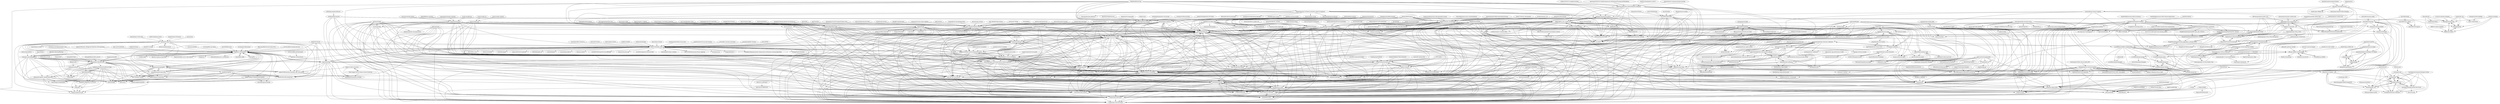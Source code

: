 digraph G {
"fsx950223/mobilenetv2-yolov3" -> "HaloTrouvaille/YOLO-Multi-Backbones-Attention" ["e"=1]
"taskflow/taskflow" -> "ben1234560/k8s_PaaS" ["e"=1]
"DreamCats/java-notes" -> "yuanmabiji/Java-SourceCode-Blogs" ["e"=1]
"dunwu/nginx-tutorial" -> "ben1234560/k8s_PaaS" ["e"=1]
"ipfs/public-gateway-checker" -> "zfkun/ja-netfilter-mymap-plugin" ["e"=1]
"UlionTse/translators" -> "Crytochain/Chain-Go"
"UlionTse/translators" -> "H-Liu1997/Pytorch-Networks"
"UlionTse/translators" -> "tensorlayer/RLzoo"
"UlionTse/translators" -> "ben1234560/k8s_PaaS"
"UlionTse/translators" -> "hongwen1993/fast-drools-spring-boot-starter"
"UlionTse/translators" -> "Cryptochain-VON/Crypto"
"UlionTse/translators" -> "yuanmabiji/Java-SourceCode-Blogs"
"UlionTse/translators" -> "northka/exposure"
"UlionTse/translators" -> "Crytochain/Chain-Master"
"UlionTse/translators" -> "Cryptochain-VON/VON-Mask"
"UlionTse/translators" -> "Colaplusice/book_recommend"
"UlionTse/translators" -> "Alic-yuan/nlp-beginner-finish"
"UlionTse/translators" -> "vihuela/GsonPlugin"
"UlionTse/translators" -> "yysel/xblock-kernel"
"UlionTse/translators" -> "chenmingxiang110/Growing-Neural-Cellular-Automata"
"collabnix/dockerlabs" -> "ben1234560/k8s_PaaS" ["e"=1]
"pengzhile/studyFiles" -> "ja-netfilter/ja-netfilter-sample-plugin"
"pengzhile/studyFiles" -> "pengzhile/atlassian-helper"
"pengzhile/studyFiles" -> "pengzhile/MyBatisCodeHelper-Pro-Helper"
"pengzhile/studyFiles" -> "pengzhile/purl"
"pengzhile/studyFiles" -> "pengzhile/pqp"
"jones2000/HQChart" -> "2557606319/H5-Kline" ["e"=1]
"lixi5338619/car_opencv" -> "lixi5338619/r0capture"
"atlassian-api/atlassian-python-api" -> "cptactionhank/docker-atlassian-jira" ["e"=1]
"duoergun0729/nlp" -> "Alic-yuan/nlp-beginner-finish" ["e"=1]
"woai3c/nand2tetris" -> "Xunzhuo/Algorithm-Guide" ["e"=1]
"wuchong/my-flink-project" -> "ambition119/FlinkSQL" ["e"=1]
"2557606319/H5-Kline" -> "yysel/xblock-kernel"
"2557606319/H5-Kline" -> "Crytochain/Chain-Go"
"2557606319/H5-Kline" -> "star2478/server-tech-tree"
"2557606319/H5-Kline" -> "Cryptochain-VON/Crypto"
"2557606319/H5-Kline" -> "mySkey/music-small"
"2557606319/H5-Kline" -> "Cryptochain-VON/VON-Mask"
"2557606319/H5-Kline" -> "Crytochain/Chain-Master"
"2557606319/H5-Kline" -> "shine-design/shine-design"
"2557606319/H5-Kline" -> "yysel/xblock-react"
"2557606319/H5-Kline" -> "northka/exposure"
"2557606319/H5-Kline" -> "Colaplusice/book_recommend"
"2557606319/H5-Kline" -> "ccckblaze/libxsocks"
"2557606319/H5-Kline" -> "H-Liu1997/Pytorch-Networks"
"2557606319/H5-Kline" -> "NetManAIOps/LogParse"
"2557606319/H5-Kline" -> "tifoit/notebooks"
"lastbattle/Harepacker-resurrected" -> "flwmxd/MapleStory-Porting" ["e"=1]
"dunwu/linux-tutorial" -> "ben1234560/k8s_PaaS" ["e"=1]
"fastnlp/fitlog" -> "Alic-yuan/nlp-beginner-finish" ["e"=1]
"tensorlayer/RLzoo" -> "Crytochain/Chain-Go"
"tensorlayer/RLzoo" -> "H-Liu1997/Pytorch-Networks"
"tensorlayer/RLzoo" -> "Cryptochain-VON/Crypto"
"tensorlayer/RLzoo" -> "Crytochain/Chain-Master"
"tensorlayer/RLzoo" -> "northka/exposure"
"tensorlayer/RLzoo" -> "Cryptochain-VON/VON-Mask"
"tensorlayer/RLzoo" -> "vihuela/GsonPlugin"
"tensorlayer/RLzoo" -> "hongwen1993/fast-drools-spring-boot-starter"
"tensorlayer/RLzoo" -> "Colaplusice/book_recommend"
"tensorlayer/RLzoo" -> "ben1234560/k8s_PaaS"
"tensorlayer/RLzoo" -> "yysel/xblock-kernel"
"tensorlayer/RLzoo" -> "whw19970927/JavaSecret"
"tensorlayer/RLzoo" -> "yuanmabiji/Java-SourceCode-Blogs"
"tensorlayer/RLzoo" -> "Molecular-Future/MOS"
"tensorlayer/RLzoo" -> "chenmingxiang110/Growing-Neural-Cellular-Automata"
"AICoE/log-anomaly-detector" -> "NetManAIOps/Log2Vec" ["e"=1]
"guanguans/design-patterns-for-humans-cn" -> "Xunzhuo/Algorithm-Guide" ["e"=1]
"chanind/hanzi-writer-data" -> "theajack/cnchar" ["e"=1]
"flink-china/flink-forward-china-2018" -> "ambition119/FlinkSQL" ["e"=1]
"pengzhile/jetbrains-agent" -> "pengzhile/jetbrains-agent-moved"
"ryantpayton/HeavenClient" -> "flwmxd/MapleStory-Porting" ["e"=1]
"Elem8100/MapleStory-GM-Client" -> "flwmxd/MapleStory-Porting" ["e"=1]
"kklisura/chrome-devtools-java-client" -> "HubSpot/ChromeDevToolsClient"
"kklisura/chrome-devtools-java-client" -> "webfolderio/cdp4j"
"kklisura/chrome-devtools-java-client" -> "fanyong920/jvppeteer"
"apachecn/nlp-pytorch-zh" -> "Alic-yuan/nlp-beginner-finish" ["e"=1]
"chenmingxiang110/Chinese-automatic-speech-recognition" -> "Galloping-Vijay/laravel-wjfcms"
"chenmingxiang110/Chinese-automatic-speech-recognition" -> "ir-st/ANPT"
"chenmingxiang110/Chinese-automatic-speech-recognition" -> "chenmingxiang110/Growing-Neural-Cellular-Automata"
"chenmingxiang110/Chinese-automatic-speech-recognition" -> "CodeFrankZZZ/machine_learning"
"chenmingxiang110/Chinese-automatic-speech-recognition" -> "Crytochain/Chain-Go"
"chenmingxiang110/Chinese-automatic-speech-recognition" -> "JChrysanthemum/VSMD"
"chenmingxiang110/Chinese-automatic-speech-recognition" -> "HeisenbergEmpire/studynote" ["e"=1]
"chenmingxiang110/Chinese-automatic-speech-recognition" -> "H-Liu1997/Pytorch-Networks"
"chenmingxiang110/Chinese-automatic-speech-recognition" -> "Cryptochain-VON/VON-Mask"
"chenmingxiang110/Chinese-automatic-speech-recognition" -> "PercyJon/PercyJon.github.io" ["e"=1]
"chenmingxiang110/Chinese-automatic-speech-recognition" -> "fltenwall/Code-for-JavaScript" ["e"=1]
"chenmingxiang110/Chinese-automatic-speech-recognition" -> "springmonster/RestfulTool-Retrofit" ["e"=1]
"chenmingxiang110/Chinese-automatic-speech-recognition" -> "HAIRLAB/Pre_Surv_COVID_19"
"chenmingxiang110/Chinese-automatic-speech-recognition" -> "WorldDbs/specs-actors" ["e"=1]
"chenmingxiang110/Chinese-automatic-speech-recognition" -> "TanaStudy/Java-Study" ["e"=1]
"uber-archive/AthenaX" -> "ambition119/FlinkSQL" ["e"=1]
"HtmlUnit/htmlunit" -> "fanyong920/jvppeteer" ["e"=1]
"chxj1992/kline" -> "2557606319/H5-Kline" ["e"=1]
"mySkey/music-small" -> "yysel/xblock-kernel"
"mySkey/music-small" -> "star2478/server-tech-tree"
"mySkey/music-small" -> "yysel/xblock-react"
"mySkey/music-small" -> "Crytochain/Chain-Go"
"mySkey/music-small" -> "Cryptochain-VON/VON-Mask"
"mySkey/music-small" -> "Cryptochain-VON/Crypto"
"mySkey/music-small" -> "tifoit/notebooks"
"mySkey/music-small" -> "Crytochain/Chain-Master"
"mySkey/music-small" -> "ccckblaze/libxsocks"
"PaddlePaddle/Serving" -> "Galloping-Vijay/laravel-wjfcms" ["e"=1]
"PaddlePaddle/Serving" -> "Crytochain/Chain-Go" ["e"=1]
"PaddlePaddle/Serving" -> "JChrysanthemum/VSMD" ["e"=1]
"PaddlePaddle/Serving" -> "HAIRLAB/Pre_Surv_COVID_19" ["e"=1]
"PaddlePaddle/Serving" -> "H-Liu1997/Pytorch-Networks" ["e"=1]
"PaddlePaddle/Serving" -> "ir-st/ANPT" ["e"=1]
"PaddlePaddle/Serving" -> "CodeFrankZZZ/machine_learning" ["e"=1]
"PaddlePaddle/Serving" -> "chenmingxiang110/Chinese-automatic-speech-recognition" ["e"=1]
"PaddlePaddle/Serving" -> "Cryptochain-VON/VON-Mask" ["e"=1]
"PaddlePaddle/Serving" -> "mortimer-cra/AlarmRobot" ["e"=1]
"PaddlePaddle/Serving" -> "Cryptochain-VON/Crypto" ["e"=1]
"PaddlePaddle/Serving" -> "chenmingxiang110/Growing-Neural-Cellular-Automata" ["e"=1]
"PaddlePaddle/Serving" -> "HaloTrouvaille/YOLO-Multi-Backbones-Attention" ["e"=1]
"PaddlePaddle/Serving" -> "hongwen1993/fast-drools-spring-boot-starter" ["e"=1]
"MorvanZhou/NLP-Tutorials" -> "Alic-yuan/nlp-beginner-finish" ["e"=1]
"sakura521/wifiProject" -> "leelovejava/TrafficTeach" ["e"=1]
"wangruns/Hybrid-Music-Recommender-System" -> "Colaplusice/music_recommend" ["e"=1]
"yeecode/ObjectLogger" -> "wangcongbirley/Java-Home" ["e"=1]
"yeecode/ObjectLogger" -> "ben1234560/k8s_PaaS" ["e"=1]
"ambition119/FlinkSQL" -> "harbby/sylph" ["e"=1]
"ambition119/FlinkSQL" -> "liguohua-bigdata/simple-flink"
"ambition119/FlinkSQL" -> "ambition119/QueryParse"
"ambition119/FlinkSQL" -> "danny0405/flink-source-code-analysis" ["e"=1]
"ambition119/FlinkSQL" -> "king/bravo" ["e"=1]
"ambition119/FlinkSQL" -> "bethunebtj/datasource_architecture" ["e"=1]
"ambition119/FlinkSQL" -> "haoch/flink-siddhi" ["e"=1]
"ambition119/FlinkSQL" -> "teeyog/IQL" ["e"=1]
"bettershop/LaikeTui" -> "sulianapp-com/sulianapp" ["e"=1]
"MarkMoHR/Awesome-Sketch-Based-Applications" -> "PengBoXiangShang/torchsketch" ["e"=1]
"changwookjun/nlp-paper" -> "Alic-yuan/nlp-beginner-finish" ["e"=1]
"mtli/PhotoSketch" -> "PengBoXiangShang/torchsketch" ["e"=1]
"xmflswood/pinyin-match" -> "theajack/cnchar" ["e"=1]
"lsq960124/Flask-BookRecommend-Mysql" -> "Colaplusice/book_recommend" ["e"=1]
"AlanCheen/Flap" -> "ben1234560/k8s_PaaS"
"AlanCheen/Flap" -> "peacetrue/ra-data-spring-rest"
"AlanCheen/Flap" -> "SaltedFishkkk/WeiXinIPad"
"AlanCheen/Flap" -> "ambition119/FlinkSQL"
"AlanCheen/Flap" -> "sulianapp-com/sulianapp"
"AlanCheen/Flap" -> "Crytochain/Chain-Go"
"AlanCheen/Flap" -> "gbyy422990/machine_learning_code_with_python"
"AlanCheen/Flap" -> "lanjerry/lanjerry-framework"
"AlanCheen/Flap" -> "northka/exposure"
"AlanCheen/Flap" -> "Cryptochain-VON/Crypto"
"AlanCheen/Flap" -> "yysel/xblock-kernel"
"AlanCheen/Flap" -> "Crytochain/Chain-Master"
"AlanCheen/Flap" -> "H-Liu1997/Pytorch-Networks"
"AlanCheen/Flap" -> "Cryptochain-VON/VON-Mask"
"AlanCheen/Flap" -> "Colaplusice/book_recommend"
"qingyujean/ssc" -> "hiyoung123/YoungCorrector" ["e"=1]
"aimuch/iAI" -> "Xunzhuo/Algorithm-Guide" ["e"=1]
"openfext/vue-form-builder" -> "openfext/vue-admin-next" ["e"=1]
"teeyog/IQL" -> "ambition119/FlinkSQL" ["e"=1]
"shine-design/shine-design" -> "yysel/xblock-kernel"
"ZeweiChu/PyTorch-Course" -> "Alic-yuan/nlp-beginner-finish" ["e"=1]
"songyingxin/TextClassification" -> "Alic-yuan/nlp-beginner-finish" ["e"=1]
"wangguanzhi/LADN" -> "huangzhikun1995/IPM-Net" ["e"=1]
"pengzhile/atlassian-agent" -> "hgqapp/atlassian-agent"
"pengzhile/atlassian-agent" -> "cptactionhank/docker-atlassian-confluence"
"pengzhile/atlassian-agent" -> "cptactionhank/docker-atlassian-jira-software"
"pengzhile/atlassian-agent" -> "pengzhile/ide-eval-resetter"
"pengzhile/atlassian-agent" -> "pengzhile/jetbrains-agent"
"binglind/alchemy" -> "ambition119/FlinkSQL" ["e"=1]
"PengBoXiangShang/SiamRPN_plus_plus_PyTorch" -> "PengBoXiangShang/MobileNetV3_PyTorch" ["e"=1]
"marcwww/nsp" -> "wszlong/rnmt"
"wszlong/transformer" -> "wszlong/transformer-translator"
"wszlong/transformer" -> "wszlong/rnmt"
"wszlong/transformer" -> "Zhujunnan/nlp_sum"
"wszlong/transformer" -> "Leechikara/Dialogue-Based-Anti-Fraud"
"wszlong/sb-nmt" -> "wszlong/rnmt"
"wszlong/sb-nmt" -> "wszlong/transformer"
"wszlong/sb-nmt" -> "wszlong/transformer-translator"
"wszlong/sb-nmt" -> "Zhujunnan/nlp_sum"
"wszlong/sb-nmt" -> "Leechikara/Dialogue-Based-Anti-Fraud"
"wszlong/rnmt" -> "wszlong/transformer-translator"
"wszlong/rnmt" -> "wszlong/transformer"
"wszlong/rnmt" -> "Leechikara/Dialogue-Based-Anti-Fraud"
"Leechikara/Incremental-Dialogue-System" -> "marcwww/nsp"
"Leechikara/Incremental-Dialogue-System" -> "wszlong/rnmt"
"Leechikara/Incremental-Dialogue-System" -> "Zhujunnan/nlp_sum"
"Leechikara/Incremental-Dialogue-System" -> "Leechikara/Dialogue-Based-Anti-Fraud"
"Leechikara/Incremental-Dialogue-System" -> "wszlong/transformer"
"MarkMoHR/Awesome-Sketch-Synthesis" -> "PengBoXiangShang/torchsketch" ["e"=1]
"zhanlaoban/CS224N-Stanford-Winter-2019" -> "Alic-yuan/nlp-beginner-finish" ["e"=1]
"harbby/sylph" -> "ambition119/FlinkSQL" ["e"=1]
"feiyutalk/netease-music-recommendation" -> "Colaplusice/music_recommend" ["e"=1]
"gnanquanmama/tropical-fish" -> "gnanquanmama/pangolin"
"gnanquanmama/tropical-fish" -> "lanjerry/lanjerry-framework"
"gnanquanmama/tropical-fish" -> "ambition119/FlinkSQL"
"gnanquanmama/tropical-fish" -> "liao725636367/simlog"
"gnanquanmama/tropical-fish" -> "peacetrue/ra-data-spring-rest"
"gnanquanmama/tropical-fish" -> "ben1234560/k8s_PaaS"
"Honlan/BeautyGAN" -> "huangzhikun1995/IPM-Net" ["e"=1]
"pengzhile/atlassian-helper" -> "pengzhile/pqp"
"pengzhile/atlassian-helper" -> "pengzhile/purl"
"pengzhile/atlassian-helper" -> "pengzhile/CopyWhoList"
"pengzhile/atlassian-helper" -> "pengzhile/MyBatisCodeHelper-Pro-Helper"
"villeheikkila/fullstackopen" -> "Xunzhuo/Algorithm-Guide" ["e"=1]
"bugyun/ScreenHelper" -> "tifoit/notebooks"
"leelovejava/TrafficTeach" -> "Crytochain/Chain-Master"
"leelovejava/TrafficTeach" -> "Cryptochain-VON/VON-Mask"
"hgqapp/atlassian-agent" -> "caelumlux/atlassian-agent"
"hgqapp/atlassian-agent" -> "haxqer/confluence"
"hgqapp/atlassian-agent" -> "qinyuxin99/atlassian-agent"
"hgqapp/atlassian-agent" -> "beigi-reza/atlassian-software"
"hgqapp/atlassian-agent" -> "TkachenkoSerg/Atlassian-Agent"
"hgqapp/atlassian-agent" -> "haxqer/jira"
"hgqapp/atlassian-agent" -> "nineaiyu/atlassian-agent"
"hgqapp/atlassian-agent" -> "ipwnosx/Atlassian-Agent"
"hgqapp/atlassian-agent" -> "binhjax/jira-crack"
"hgqapp/atlassian-agent" -> "pengzhile/atlassian-agent"
"lulujianjie/person-reid-tiny-baseline" -> "Qidian213/Ranked_Person_ReID" ["e"=1]
"lulujianjie/person-reid-tiny-baseline" -> "yysel/xblock-kernel"
"lulujianjie/person-reid-tiny-baseline" -> "nilorg/oauth2"
"lulujianjie/person-reid-tiny-baseline" -> "tifoit/notebooks"
"lulujianjie/person-reid-tiny-baseline" -> "qtw1998/augment-efficientdet-AnchorFree"
"lulujianjie/person-reid-tiny-baseline" -> "vihuela/GsonPlugin"
"lulujianjie/person-reid-tiny-baseline" -> "heshuting555/AICITY2020_DMT_VehicleReID" ["e"=1]
"lulujianjie/person-reid-tiny-baseline" -> "yankooo/wasps"
"lulujianjie/person-reid-tiny-baseline" -> "Cryptochain-VON/VON-Mask"
"lulujianjie/person-reid-tiny-baseline" -> "Cryptochain-VON/Crypto"
"lulujianjie/person-reid-tiny-baseline" -> "sunbx/box-aepp-mobile"
"lulujianjie/person-reid-tiny-baseline" -> "ZYKJShadow/vue-asyncLoadJs"
"lulujianjie/person-reid-tiny-baseline" -> "herorest/jumpGame"
"lulujianjie/person-reid-tiny-baseline" -> "lilaobiao/echartsVueComponent"
"lulujianjie/person-reid-tiny-baseline" -> "douzi0248/Re-ID" ["e"=1]
"gnanquanmama/pangolin" -> "gnanquanmama/tropical-fish"
"gnanquanmama/pangolin" -> "liao725636367/simlog"
"gnanquanmama/pangolin" -> "lanjerry/lanjerry-framework"
"gnanquanmama/pangolin" -> "ambition119/FlinkSQL"
"gnanquanmama/pangolin" -> "peacetrue/ra-data-spring-rest"
"gnanquanmama/pangolin" -> "LiHe0308/algo"
"gnanquanmama/pangolin" -> "lzj-github/registry"
"gnanquanmama/pangolin" -> "gbyy422990/machine_learning_code_with_python"
"wangshujingscan/nhyai" -> "Cryptochain-VON/Crypto"
"wangshujingscan/nhyai" -> "nilorg/oauth2"
"wangshujingscan/nhyai" -> "yysel/xblock-kernel"
"wangshujingscan/nhyai" -> "vihuela/GsonPlugin"
"wangshujingscan/nhyai" -> "tifoit/notebooks"
"wangshujingscan/nhyai" -> "ZYKJShadow/vue-asyncLoadJs"
"wangshujingscan/nhyai" -> "don-lin/group10-healingpaws"
"wangshujingscan/nhyai" -> "star2478/server-tech-tree"
"wangshujingscan/nhyai" -> "Cryptochain-VON/VON-Mask"
"wangshujingscan/nhyai" -> "yysel/xblock-react"
"wangshujingscan/nhyai" -> "Crytochain/Chain-Go"
"Honlan/DMT" -> "huangzhikun1995/IPM-Net" ["e"=1]
"douzi0248/Re-ID" -> "lulujianjie/person-reid-tiny-baseline" ["e"=1]
"leosanqing/Java-Notes" -> "Crytochain/Chain-Go" ["e"=1]
"leosanqing/Java-Notes" -> "H-Liu1997/Pytorch-Networks" ["e"=1]
"leosanqing/Java-Notes" -> "Cryptochain-VON/VON-Mask" ["e"=1]
"leosanqing/Java-Notes" -> "Cryptochain-VON/Crypto" ["e"=1]
"leosanqing/Java-Notes" -> "yuanmabiji/Java-SourceCode-Blogs" ["e"=1]
"leosanqing/Java-Notes" -> "wangcongbirley/Java-Home" ["e"=1]
"leosanqing/Java-Notes" -> "hongwen1993/fast-drools-spring-boot-starter" ["e"=1]
"leosanqing/Java-Notes" -> "northka/exposure" ["e"=1]
"leosanqing/Java-Notes" -> "ShadowProcess/knowledgeWIKI" ["e"=1]
"leosanqing/Java-Notes" -> "tensorlayer/RLzoo" ["e"=1]
"leosanqing/Java-Notes" -> "ben1234560/k8s_PaaS" ["e"=1]
"leosanqing/Java-Notes" -> "Crytochain/Chain-Master" ["e"=1]
"leosanqing/Java-Notes" -> "Colaplusice/book_recommend" ["e"=1]
"keiohta/tf2rl" -> "tensorlayer/RLzoo" ["e"=1]
"beyondacm/Autochecker4Chinese" -> "hiyoung123/YoungCorrector" ["e"=1]
"pengzhile/pqp" -> "pengzhile/purl"
"pengzhile/pqp" -> "pengzhile/CopyWhoList"
"pengzhile/pqp" -> "pengzhile/MyBatisCodeHelper-Pro-Helper"
"yueyunyue/liteflow" -> "ambition119/FlinkSQL" ["e"=1]
"August-Z/awesome-danmaku" -> "qtw1998/augment-efficientdet-AnchorFree"
"August-Z/awesome-danmaku" -> "nilorg/oauth2"
"August-Z/awesome-danmaku" -> "ericxiao417/ericool"
"Qidian213/Ranked_Person_ReID" -> "lulujianjie/person-reid-tiny-baseline" ["e"=1]
"herorest/px2vw" -> "yysel/xblock-kernel"
"herorest/px2vw" -> "Cryptochain-VON/Crypto"
"herorest/px2vw" -> "Cryptochain-VON/VON-Mask"
"herorest/px2vw" -> "Crytochain/Chain-Go"
"herorest/px2vw" -> "ccckblaze/express-response-filter"
"herorest/px2vw" -> "Crytochain/Chain-Master"
"herorest/px2vw" -> "star2478/server-tech-tree"
"herorest/px2vw" -> "yysel/xblock-react"
"kyai/redis-cui" -> "nilorg/oauth2"
"kyai/redis-cui" -> "qtw1998/augment-efficientdet-AnchorFree"
"kyai/redis-cui" -> "sellardoor/react-blog"
"kyai/redis-cui" -> "songdony/gin_go" ["e"=1]
"PengBoXiangShang/MobileNetV3_PyTorch" -> "PengBoXiangShang/EdgeMap345C_Dataset"
"PengBoXiangShang/MobileNetV3_PyTorch" -> "PengBoXiangShang/iteration_algorithm_4_GroupL1Norm"
"ZNLP/sb-nmt" -> "wszlong/sb-nmt"
"herorest/jumpGame" -> "yysel/xblock-kernel"
"herorest/jumpGame" -> "star2478/server-tech-tree"
"PengBoXiangShang/EdgeMap345C_Dataset" -> "PengBoXiangShang/iteration_algorithm_4_GroupL1Norm"
"PengBoXiangShang/EdgeMap345C_Dataset" -> "PengBoXiangShang/SiameseX.PyTorch"
"PengBoXiangShang/EdgeMap345C_Dataset" -> "PengBoXiangShang/MobileNetV3_PyTorch"
"leelovejava/doc" -> "yysel/xblock-kernel"
"leelovejava/doc" -> "Crytochain/Chain-Master"
"leelovejava/doc" -> "Crytochain/Chain-Go"
"leelovejava/doc" -> "yysel/xblock-react"
"leelovejava/doc" -> "Cryptochain-VON/VON-Mask"
"leelovejava/doc" -> "star2478/server-tech-tree"
"leelovejava/doc" -> "Cryptochain-VON/Crypto"
"leelovejava/doc" -> "ccckblaze/libxsocks"
"leelovejava/doc" -> "mikudos/mikudos-message-pusher"
"leelovejava/doc" -> "whw19970927/JavaSecret"
"PengBoXiangShang/SiameseX.PyTorch" -> "PengBoXiangShang/iteration_algorithm_4_GroupL1Norm"
"bugyun/WeBer" -> "tifoit/notebooks"
"bugyun/WeBer" -> "bugyun/MissPermission"
"wszlong/transformer-translator" -> "wszlong/rnmt"
"wszlong/transformer-translator" -> "wszlong/transformer"
"pengzhile/MyBatisCodeHelper-Pro-Helper" -> "pengzhile/pqp"
"pengzhile/MyBatisCodeHelper-Pro-Helper" -> "pengzhile/purl"
"pengzhile/MyBatisCodeHelper-Pro-Helper" -> "pengzhile/CopyWhoList"
"RPCheung/shadowsockets-core" -> "RunsCode/PromisePriorityChain"
"RPCheung/shadowsockets-core" -> "ShadowProcess/knowledgeWIKI"
"RPCheung/shadowsockets-core" -> "sahuang/priconne-rainbow-fart"
"RPCheung/shadowsockets-core" -> "wangcongbirley/Java-Home"
"PengBoXiangShang/iteration_algorithm_4_GroupL1Norm" -> "PengBoXiangShang/EdgeMap345C_Dataset"
"PengBoXiangShang/iteration_algorithm_4_GroupL1Norm" -> "PengBoXiangShang/SiameseX.PyTorch"
"HAIRLAB/CPSid" -> "HAIRLAB/Pre_Surv_COVID_19"
"HAIRLAB/CPSid" -> "JChrysanthemum/VSMD"
"HAIRLAB/CPSid" -> "ir-st/ANPT"
"HAIRLAB/CPSid" -> "Crytochain/Chain-Go"
"HAIRLAB/CPSid" -> "Cryptochain-VON/VON-Mask"
"HAIRLAB/CPSid" -> "CodeFrankZZZ/machine_learning"
"HAIRLAB/CPSid" -> "Galloping-Vijay/laravel-wjfcms"
"HAIRLAB/CPSid" -> "Cryptochain-VON/Crypto"
"HAIRLAB/CPSid" -> "HAIRLAB/pbSGD"
"HAIRLAB/CPSid" -> "Crytochain/Chain-Master"
"ou-jin/vue-element-template" -> "hbsndg/awesome-mpx"
"ou-jin/vue-element-template" -> "hbsndg/mpxday"
"Galloping-Vijay/laravel-wjfcms" -> "JChrysanthemum/VSMD"
"Galloping-Vijay/laravel-wjfcms" -> "ir-st/ANPT"
"Galloping-Vijay/laravel-wjfcms" -> "CodeFrankZZZ/machine_learning"
"Galloping-Vijay/laravel-wjfcms" -> "HAIRLAB/Pre_Surv_COVID_19"
"star2478/server-tech-tree" -> "yysel/xblock-kernel"
"star2478/server-tech-tree" -> "yysel/xblock-react"
"8696/node-ueditor" -> "hbsndg/awesome-mpx"
"8696/node-ueditor" -> "hbsndg/mpxday"
"chenmingxiang110/J4darrays" -> "chenmingxiang110/SimpleChinese"
"tanluren/yolov3-channel-and-layer-pruning" -> "HaloTrouvaille/YOLO-Multi-Backbones-Attention" ["e"=1]
"wuxingsanren/wildcat-vip-account" -> "ben1234560/k8s_PaaS" ["e"=1]
"hhmy27/Movies_Recommend" -> "Colaplusice/music_recommend" ["e"=1]
"ben1234560/k8s_PaaS" -> "LoveMyOrange/ActivitiSourceCode" ["e"=1]
"ben1234560/k8s_PaaS" -> "DasyDong/developer-roadmap" ["e"=1]
"ben1234560/k8s_PaaS" -> "ben1234560/AiLearning-Theory-Applying" ["e"=1]
"ben1234560/k8s_PaaS" -> "zh-lx/pinyin-pro" ["e"=1]
"ben1234560/k8s_PaaS" -> "OriginQ/QPanda-2" ["e"=1]
"ben1234560/k8s_PaaS" -> "LiYangHart/Hyperparameter-Optimization-of-Machine-Learning-Algorithms" ["e"=1]
"ben1234560/k8s_PaaS" -> "wdsqjq/FengYunWeather" ["e"=1]
"ben1234560/k8s_PaaS" -> "FlowCI/flow-core-x" ["e"=1]
"ben1234560/k8s_PaaS" -> "1Panel-dev/KubePi" ["e"=1]
"ben1234560/k8s_PaaS" -> "WishMelz/imgurl" ["e"=1]
"ben1234560/k8s_PaaS" -> "argusswift/YOLOv4-pytorch" ["e"=1]
"ben1234560/k8s_PaaS" -> "NICEXAI/leaflet_zh" ["e"=1]
"ben1234560/k8s_PaaS" -> "toolsetlink/durl" ["e"=1]
"ben1234560/k8s_PaaS" -> "niu-grandpa/rabbit-ui" ["e"=1]
"ben1234560/k8s_PaaS" -> "dromara/carbon" ["e"=1]
"wuchong/flink-sql-submit" -> "ambition119/FlinkSQL" ["e"=1]
"dairongpeng/algorithm-note" -> "Xunzhuo/Algorithm-Guide" ["e"=1]
"NLP-LOVE/Introduction-NLP" -> "Alic-yuan/nlp-beginner-finish" ["e"=1]
"atlassian/dc-app-performance-toolkit" -> "codeclou/docker-atlassian-jira-data-center"
"theajack/cnchar" -> "ambition119/FlinkSQL"
"theajack/cnchar" -> "lanjerry/lanjerry-framework"
"theajack/cnchar" -> "ben1234560/k8s_PaaS"
"theajack/cnchar" -> "LiHe0308/algo"
"theajack/cnchar" -> "chanind/hanzi-writer" ["e"=1]
"theajack/cnchar" -> "AlanCheen/Flap"
"theajack/cnchar" -> "duanhf2012/origin" ["e"=1]
"theajack/cnchar" -> "sulianapp-com/sulianapp"
"theajack/cnchar" -> "peacetrue/ra-data-spring-rest"
"theajack/cnchar" -> "gnanquanmama/pangolin"
"theajack/cnchar" -> "skishore/makemeahanzi" ["e"=1]
"theajack/cnchar" -> "huangzhikun1995/IPM-Net"
"theajack/cnchar" -> "gbyy422990/machine_learning_code_with_python"
"theajack/cnchar" -> "gnanquanmama/tropical-fish"
"theajack/cnchar" -> "yfelvis/mtcc"
"coldlarry/YOLOv3-complete-pruning" -> "HaloTrouvaille/YOLO-Multi-Backbones-Attention" ["e"=1]
"haxqer/jira" -> "haxqer/confluence"
"haxqer/jira" -> "guywiththecrack/jira-crack"
"haxqer/jira" -> "haxqer/bitbucket"
"haxqer/jira" -> "nilorg/oauth2"
"haxqer/jira" -> "hgqapp/atlassian-agent"
"haxqer/jira" -> "Crytochain/Chain-Go"
"haxqer/jira" -> "Colaplusice/book_recommend"
"haxqer/jira" -> "sellardoor/react-blog"
"haxqer/jira" -> "Cryptochain-VON/Crypto"
"haxqer/jira" -> "H-Liu1997/Pytorch-Networks"
"haxqer/jira" -> "yankooo/wasps"
"haxqer/jira" -> "vihuela/GsonPlugin"
"haxqer/jira" -> "nineaiyu/atlassian-agent"
"haxqer/jira" -> "mikudos/mikudos-socketio-app"
"haxqer/jira" -> "EXP-Tools/jira-docker"
"cptactionhank/docker-atlassian-jira" -> "cptactionhank/docker-atlassian-jira-software"
"cptactionhank/docker-atlassian-jira" -> "cptactionhank/docker-atlassian-confluence"
"cptactionhank/docker-atlassian-jira" -> "teamatldocker/jira"
"cptactionhank/docker-atlassian-jira" -> "cptactionhank/docker-atlassian-jira-service-desk"
"cptactionhank/docker-atlassian-jira" -> "cptactionhank/docker-atlassian-bamboo"
"cptactionhank/docker-atlassian-jira" -> "teamatldocker/confluence"
"cptactionhank/docker-atlassian-jira" -> "mhubig/atlassian"
"cptactionhank/docker-atlassian-jira" -> "cptactionhank/docker-atlassian-bitbucket"
"cptactionhank/docker-atlassian-jira" -> "omidraha/atlassian"
"cptactionhank/docker-atlassian-jira" -> "gsingers/slack-jira-plugin"
"gstory0404/flutter_unionad" -> "OpenFlutter/Pangolin" ["e"=1]
"hollingsworthd/jBrowserDriver" -> "webfolderio/ui4j" ["e"=1]
"hollingsworthd/jBrowserDriver" -> "webfolderio/cdp4j" ["e"=1]
"nidhaloff/deep-translator" -> "UlionTse/translators" ["e"=1]
"pengzhile/ide-eval-resetter" -> "imgVOID/jetbrains-license-2020"
"pengzhile/ide-eval-resetter" -> "ja-netfilter/ja-netfilter-sample-plugin"
"iqiyi/FASPell" -> "hiyoung123/SoftMaskedBert" ["e"=1]
"google-research/lasertagger" -> "hiyoung123/SoftMaskedBert" ["e"=1]
"argosopentech/argos-translate" -> "UlionTse/translators" ["e"=1]
"microsoft/playwright-java" -> "fanyong920/jvppeteer" ["e"=1]
"PRIS-CV/Mutual-Channel-Loss" -> "PRIS-CV/OSLNet" ["e"=1]
"PRIS-CV/Mutual-Channel-Loss" -> "ccckblaze/express-response-filter" ["e"=1]
"PRIS-CV/Mutual-Channel-Loss" -> "Crytochain/Chain-Go" ["e"=1]
"PRIS-CV/Mutual-Channel-Loss" -> "PRIS-CV/Fine-grained-Visual-Analysis-Library" ["e"=1]
"PRIS-CV/Mutual-Channel-Loss" -> "Cryptochain-VON/Crypto" ["e"=1]
"PRIS-CV/Mutual-Channel-Loss" -> "vihuela/GsonPlugin" ["e"=1]
"PRIS-CV/Mutual-Channel-Loss" -> "sunxiuguo/Koa-GraphQL-Template" ["e"=1]
"wmathor/nlp-tutorial" -> "Alic-yuan/nlp-beginner-finish" ["e"=1]
"dxli94/WLASL" -> "jackyjsy/CVPR21Chal-SLR" ["e"=1]
"dxli94/WLASL" -> "Crytochain/Chain-Go"
"dxli94/WLASL" -> "FangyunWei/SLRT" ["e"=1]
"dxli94/WLASL" -> "yysel/xblock-kernel"
"dxli94/WLASL" -> "mySkey/music-small"
"dxli94/WLASL" -> "H-Liu1997/Pytorch-Networks"
"dxli94/WLASL" -> "northka/exposure"
"dxli94/WLASL" -> "neccam/slt" ["e"=1]
"dxli94/WLASL" -> "star2478/server-tech-tree"
"dxli94/WLASL" -> "Cryptochain-VON/Crypto"
"dxli94/WLASL" -> "Cryptochain-VON/VON-Mask"
"dxli94/WLASL" -> "shine-design/shine-design"
"dxli94/WLASL" -> "Colaplusice/book_recommend"
"dxli94/WLASL" -> "0aqz0/SLR" ["e"=1]
"dxli94/WLASL" -> "ben1234560/k8s_PaaS"
"fanyong920/jvppeteer" -> "kklisura/chrome-devtools-java-client"
"fanyong920/jvppeteer" -> "webfolderio/cdp4j"
"fanyong920/jvppeteer" -> "microsoft/playwright-java" ["e"=1]
"fanyong920/jvppeteer" -> "nilorg/oauth2"
"fanyong920/jvppeteer" -> "vihuela/GsonPlugin"
"fanyong920/jvppeteer" -> "sellardoor/react-blog"
"fanyong920/jvppeteer" -> "kyai/redis-cui"
"fanyong920/jvppeteer" -> "HtmlUnit/htmlunit" ["e"=1]
"fanyong920/jvppeteer" -> "chenmingxiang110/Growing-Neural-Cellular-Automata"
"fanyong920/jvppeteer" -> "Symbo1/wsltools"
"fanyong920/jvppeteer" -> "Crytochain/Chain-Go"
"fanyong920/jvppeteer" -> "yankooo/wasps"
"fanyong920/jvppeteer" -> "Colaplusice/book_recommend"
"fanyong920/jvppeteer" -> "HubSpot/ChromeDevToolsClient"
"fanyong920/jvppeteer" -> "qtw1998/augment-efficientdet-AnchorFree"
"NetManAIOps/LogClass" -> "NetManAIOps/LogParse" ["e"=1]
"NetManAIOps/Log2Vec" -> "Cryptochain-VON/Crypto"
"NetManAIOps/Log2Vec" -> "NetManAIOps/LogParse"
"NetManAIOps/Log2Vec" -> "Crytochain/Chain-Go"
"NetManAIOps/Log2Vec" -> "Cryptochain-VON/VON-Mask"
"NetManAIOps/Log2Vec" -> "Crytochain/Chain-Master"
"NetManAIOps/Log2Vec" -> "star2478/server-tech-tree"
"NetManAIOps/Log2Vec" -> "yysel/xblock-kernel"
"dspurl/tfshop" -> "sulianapp-com/sulianapp" ["e"=1]
"DengBoCong/nlp-paper" -> "Alic-yuan/nlp-beginner-finish" ["e"=1]
"xixiaoyao/CS224n-winter-together" -> "Alic-yuan/nlp-beginner-finish" ["e"=1]
"hongwen1993/fast-drools-spring-boot-starter" -> "Crytochain/Chain-Go"
"hongwen1993/fast-drools-spring-boot-starter" -> "H-Liu1997/Pytorch-Networks"
"hongwen1993/fast-drools-spring-boot-starter" -> "Cryptochain-VON/Crypto"
"hongwen1993/fast-drools-spring-boot-starter" -> "Crytochain/Chain-Master"
"hongwen1993/fast-drools-spring-boot-starter" -> "shine-design/shine-design"
"hongwen1993/fast-drools-spring-boot-starter" -> "Cryptochain-VON/VON-Mask"
"hongwen1993/fast-drools-spring-boot-starter" -> "northka/exposure"
"hongwen1993/fast-drools-spring-boot-starter" -> "ben1234560/k8s_PaaS"
"hongwen1993/fast-drools-spring-boot-starter" -> "Colaplusice/book_recommend"
"hongwen1993/fast-drools-spring-boot-starter" -> "tensorlayer/RLzoo"
"hongwen1993/fast-drools-spring-boot-starter" -> "vihuela/GsonPlugin"
"hongwen1993/fast-drools-spring-boot-starter" -> "chenmingxiang110/Growing-Neural-Cellular-Automata"
"hongwen1993/fast-drools-spring-boot-starter" -> "yysel/xblock-kernel"
"hongwen1993/fast-drools-spring-boot-starter" -> "whw19970927/JavaSecret"
"hongwen1993/fast-drools-spring-boot-starter" -> "yuanmabiji/Java-SourceCode-Blogs"
"Alic-yuan/nlp-beginner-finish" -> "Crytochain/Chain-Go"
"Alic-yuan/nlp-beginner-finish" -> "H-Liu1997/Pytorch-Networks"
"Alic-yuan/nlp-beginner-finish" -> "ben1234560/k8s_PaaS"
"Alic-yuan/nlp-beginner-finish" -> "Cryptochain-VON/Crypto"
"Alic-yuan/nlp-beginner-finish" -> "tensorlayer/RLzoo"
"Alic-yuan/nlp-beginner-finish" -> "Crytochain/Chain-Master"
"Alic-yuan/nlp-beginner-finish" -> "hongwen1993/fast-drools-spring-boot-starter"
"Alic-yuan/nlp-beginner-finish" -> "FudanNLP/nlp-beginner" ["e"=1]
"Alic-yuan/nlp-beginner-finish" -> "northka/exposure"
"Alic-yuan/nlp-beginner-finish" -> "Cryptochain-VON/VON-Mask"
"Alic-yuan/nlp-beginner-finish" -> "yuanmabiji/Java-SourceCode-Blogs"
"Alic-yuan/nlp-beginner-finish" -> "Colaplusice/book_recommend"
"Alic-yuan/nlp-beginner-finish" -> "yysel/xblock-kernel"
"Alic-yuan/nlp-beginner-finish" -> "whw19970927/JavaSecret"
"Alic-yuan/nlp-beginner-finish" -> "vihuela/GsonPlugin"
"zhengquantao/vue-kline" -> "2557606319/H5-Kline" ["e"=1]
"HAIRLAB/Pre_Surv_COVID_19" -> "JChrysanthemum/VSMD"
"HAIRLAB/Pre_Surv_COVID_19" -> "ir-st/ANPT"
"HAIRLAB/Pre_Surv_COVID_19" -> "CodeFrankZZZ/machine_learning"
"HAIRLAB/Pre_Surv_COVID_19" -> "Crytochain/Chain-Go"
"HAIRLAB/Pre_Surv_COVID_19" -> "HAIRLAB/CPSid"
"HAIRLAB/Pre_Surv_COVID_19" -> "Galloping-Vijay/laravel-wjfcms"
"HAIRLAB/Pre_Surv_COVID_19" -> "HAIRLAB/pbSGD"
"HAIRLAB/Pre_Surv_COVID_19" -> "Cryptochain-VON/Crypto"
"HAIRLAB/Pre_Surv_COVID_19" -> "showurl/newbee"
"HAIRLAB/Pre_Surv_COVID_19" -> "Cryptochain-VON/VON-Mask"
"HAIRLAB/Pre_Surv_COVID_19" -> "Crytochain/Chain-Master"
"HAIRLAB/Pre_Surv_COVID_19" -> "vihuela/GsonPlugin"
"HAIRLAB/Pre_Surv_COVID_19" -> "mortimer-cra/AlarmRobot"
"HAIRLAB/Pre_Surv_COVID_19" -> "yysel/xblock-kernel"
"HAIRLAB/Pre_Surv_COVID_19" -> "H-Liu1997/Pytorch-Networks"
"flwmxd/MapleStory-Porting" -> "Crytochain/Chain-Go"
"flwmxd/MapleStory-Porting" -> "Cryptochain-VON/Crypto"
"flwmxd/MapleStory-Porting" -> "Cryptochain-VON/VON-Mask"
"flwmxd/MapleStory-Porting" -> "Crytochain/Chain-Master"
"flwmxd/MapleStory-Porting" -> "H-Liu1997/Pytorch-Networks"
"flwmxd/MapleStory-Porting" -> "yysel/xblock-kernel"
"flwmxd/MapleStory-Porting" -> "vihuela/GsonPlugin"
"flwmxd/MapleStory-Porting" -> "whw19970927/JavaSecret"
"flwmxd/MapleStory-Porting" -> "Hsiang-xxs/Note-DApp"
"flwmxd/MapleStory-Porting" -> "northka/exposure"
"flwmxd/MapleStory-Porting" -> "Colaplusice/book_recommend"
"flwmxd/MapleStory-Porting" -> "mikudos/mikudos-socketio-app"
"flwmxd/MapleStory-Porting" -> "star2478/server-tech-tree"
"flwmxd/MapleStory-Porting" -> "LuoPeiQin/Bluetooth"
"flwmxd/MapleStory-Porting" -> "Molecular-Future/MOS"
"Evanlovea/music_rec" -> "Colaplusice/music_recommend" ["e"=1]
"ambition119/FlinkSQL" -> "lanjerry/lanjerry-framework"
"ambition119/FlinkSQL" -> "peacetrue/ra-data-spring-rest"
"ambition119/FlinkSQL" -> "ben1234560/k8s_PaaS"
"ambition119/FlinkSQL" -> "gbyy422990/machine_learning_code_with_python"
"ambition119/FlinkSQL" -> "LiHe0308/algo"
"ambition119/FlinkSQL" -> "gnanquanmama/pangolin"
"ambition119/FlinkSQL" -> "AlanCheen/Flap"
"ambition119/FlinkSQL" -> "SaltedFishkkk/WeiXinIPad"
"ambition119/FlinkSQL" -> "gnanquanmama/tropical-fish"
"ambition119/FlinkSQL" -> "sulianapp-com/sulianapp"
"ambition119/FlinkSQL" -> "yfelvis/mtcc"
"ambition119/FlinkSQL" -> "hujiaqi98/FPGA-based-on-Verilog"
"ambition119/FlinkSQL" -> "huangzhikun1995/IPM-Net"
"ambition119/FlinkSQL" -> "liao725636367/simlog"
"ambition119/FlinkSQL" -> "happyCoding1024/keyboardnavigation"
"Giyn/DoubanMovieRecommendationSystem" -> "Colaplusice/music_recommend" ["e"=1]
"nndl/solutions" -> "Alic-yuan/nlp-beginner-finish" ["e"=1]
"chanind/hanzi-writer" -> "theajack/cnchar" ["e"=1]
"cptactionhank/docker-atlassian-confluence" -> "cptactionhank/docker-atlassian-jira-software"
"cptactionhank/docker-atlassian-confluence" -> "cptactionhank/docker-atlassian-jira"
"cptactionhank/docker-atlassian-confluence" -> "teamatldocker/confluence"
"cptactionhank/docker-atlassian-confluence" -> "cptactionhank/docker-atlassian-bitbucket"
"cptactionhank/docker-atlassian-confluence" -> "cptactionhank/docker-atlassian-jira-service-desk"
"cptactionhank/docker-atlassian-confluence" -> "mhubig/atlassian"
"cptactionhank/docker-atlassian-confluence" -> "munding/docker-confluence"
"cptactionhank/docker-atlassian-confluence" -> "teamatldocker/jira"
"cptactionhank/docker-atlassian-confluence" -> "omidraha/atlassian"
"cptactionhank/docker-atlassian-confluence" -> "cptactionhank/docker-atlassian-bamboo"
"cptactionhank/docker-atlassian-confluence" -> "haxqer/confluence"
"yuanmabiji/Java-SourceCode-Blogs" -> "Crytochain/Chain-Go"
"yuanmabiji/Java-SourceCode-Blogs" -> "H-Liu1997/Pytorch-Networks"
"yuanmabiji/Java-SourceCode-Blogs" -> "Cryptochain-VON/Crypto"
"yuanmabiji/Java-SourceCode-Blogs" -> "Crytochain/Chain-Master"
"yuanmabiji/Java-SourceCode-Blogs" -> "Cryptochain-VON/VON-Mask"
"yuanmabiji/Java-SourceCode-Blogs" -> "tensorlayer/RLzoo"
"yuanmabiji/Java-SourceCode-Blogs" -> "northka/exposure"
"yuanmabiji/Java-SourceCode-Blogs" -> "hongwen1993/fast-drools-spring-boot-starter"
"yuanmabiji/Java-SourceCode-Blogs" -> "ben1234560/k8s_PaaS"
"yuanmabiji/Java-SourceCode-Blogs" -> "Colaplusice/book_recommend"
"yuanmabiji/Java-SourceCode-Blogs" -> "vihuela/GsonPlugin"
"yuanmabiji/Java-SourceCode-Blogs" -> "yysel/xblock-kernel"
"yuanmabiji/Java-SourceCode-Blogs" -> "whw19970927/JavaSecret"
"yuanmabiji/Java-SourceCode-Blogs" -> "chenmingxiang110/Growing-Neural-Cellular-Automata"
"yuanmabiji/Java-SourceCode-Blogs" -> "mySkey/music-small"
"LuoPeiQin/Bluetooth" -> "Crytochain/Chain-Go"
"LuoPeiQin/Bluetooth" -> "Cryptochain-VON/Crypto"
"LuoPeiQin/Bluetooth" -> "Crytochain/Chain-Master"
"LuoPeiQin/Bluetooth" -> "Cryptochain-VON/VON-Mask"
"LuoPeiQin/Bluetooth" -> "vihuela/GsonPlugin"
"LuoPeiQin/Bluetooth" -> "yysel/xblock-kernel"
"LuoPeiQin/Bluetooth" -> "H-Liu1997/Pytorch-Networks"
"LuoPeiQin/Bluetooth" -> "mikudos/mikudos-socketio-app"
"LuoPeiQin/Bluetooth" -> "northka/exposure"
"LuoPeiQin/Bluetooth" -> "whw19970927/JavaSecret"
"LuoPeiQin/Bluetooth" -> "nilorg/oauth2"
"LuoPeiQin/Bluetooth" -> "star2478/server-tech-tree"
"LuoPeiQin/Bluetooth" -> "Colaplusice/book_recommend"
"LuoPeiQin/Bluetooth" -> "ccckblaze/libxsocks"
"LuoPeiQin/Bluetooth" -> "mySkey/music-small"
"LooperXX/CS224n-Reading-Notes" -> "Alic-yuan/nlp-beginner-finish" ["e"=1]
"niudai/VSCode-Zhihu" -> "tifoit/notebooks" ["e"=1]
"ACL2020SpellGCN/SpellGCN" -> "hiyoung123/SoftMaskedBert" ["e"=1]
"wmathor/Rubbish-Video-Generator" -> "CoderWQYao/WQCharts-iOS" ["e"=1]
"haxqer/confluence" -> "haxqer/jira"
"haxqer/confluence" -> "haxqer/bitbucket"
"haxqer/confluence" -> "hgqapp/atlassian-agent"
"haxqer/confluence" -> "guywiththecrack/jira-crack"
"haxqer/confluence" -> "nineaiyu/atlassian-agent"
"haxqer/confluence" -> "cptactionhank/docker-atlassian-confluence"
"haxqer/confluence" -> "munding/docker-confluence"
"haxqer/confluence" -> "Lakr233/GitLab-License-Generator"
"xuyisu/fw-spring-cloud" -> "CoderWQYao/WQCharts-iOS" ["e"=1]
"openfext/vue-admin-next" -> "zev91/simplog-front-end"
"openfext/vue-admin-next" -> "Cedric-hub/react-h5"
"openfext/vue-admin-next" -> "Crytochain/Chain-Go"
"openfext/vue-admin-next" -> "flymysql/flybook"
"openfext/vue-admin-next" -> "Cryptochain-VON/VON-Mask"
"openfext/vue-admin-next" -> "rywaroy/create-simple-app"
"openfext/vue-admin-next" -> "Crytochain/Chain-Master"
"openfext/vue-admin-next" -> "Cryptochain-VON/Crypto"
"openfext/vue-admin-next" -> "JChrysanthemum/VSMD"
"openfext/vue-admin-next" -> "ccckblaze/libxsocks"
"openfext/vue-admin-next" -> "yysel/xblock-kernel"
"openfext/vue-admin-next" -> "star2478/server-tech-tree"
"openfext/vue-admin-next" -> "Crytochain/Information"
"openfext/vue-admin-next" -> "Hsiang-xxs/Auction"
"openfext/vue-admin-next" -> "H-Liu1997/Pytorch-Networks"
"wtjiang98/PSGAN" -> "huangzhikun1995/IPM-Net" ["e"=1]
"github/rally" -> "ja-netfilter/plugin-fineagent" ["e"=1]
"Xunzhuo/Algorithm-Guide" -> "Crytochain/Chain-Go"
"Xunzhuo/Algorithm-Guide" -> "H-Liu1997/Pytorch-Networks"
"Xunzhuo/Algorithm-Guide" -> "Cryptochain-VON/Crypto"
"Xunzhuo/Algorithm-Guide" -> "hongwen1993/fast-drools-spring-boot-starter"
"Xunzhuo/Algorithm-Guide" -> "tensorlayer/RLzoo"
"Xunzhuo/Algorithm-Guide" -> "northka/exposure"
"Xunzhuo/Algorithm-Guide" -> "Crytochain/Chain-Master"
"Xunzhuo/Algorithm-Guide" -> "ben1234560/k8s_PaaS"
"Xunzhuo/Algorithm-Guide" -> "yuanmabiji/Java-SourceCode-Blogs"
"Xunzhuo/Algorithm-Guide" -> "vihuela/GsonPlugin"
"Xunzhuo/Algorithm-Guide" -> "Cryptochain-VON/VON-Mask"
"Xunzhuo/Algorithm-Guide" -> "chenmingxiang110/Growing-Neural-Cellular-Automata"
"Xunzhuo/Algorithm-Guide" -> "Colaplusice/book_recommend"
"Xunzhuo/Algorithm-Guide" -> "whw19970927/JavaSecret"
"Xunzhuo/Algorithm-Guide" -> "yysel/xblock-kernel"
"ZCY01/jdtry" -> "CoderWQYao/WQCharts-iOS" ["e"=1]
"ZCY01/jdtry" -> "Symbo1/wsltools" ["e"=1]
"Colaplusice/music_recommend" -> "Colaplusice/book_recommend"
"Colaplusice/music_recommend" -> "microw/MusicRecSys" ["e"=1]
"Colaplusice/music_recommend" -> "Cryptochain-VON/Crypto"
"Colaplusice/music_recommend" -> "vihuela/GsonPlugin"
"Colaplusice/music_recommend" -> "Crytochain/Chain-Go"
"Colaplusice/music_recommend" -> "mango-wyc/UserProfile_MusicRecommend" ["e"=1]
"Colaplusice/music_recommend" -> "Hsiang-xxs/Crowdfundings"
"Colaplusice/music_recommend" -> "Cryptochain-VON/VON-Mask"
"Colaplusice/music_recommend" -> "Hsiang-xxs/Auction"
"Colaplusice/music_recommend" -> "ZYKJShadow/vue-asyncLoadJs"
"Colaplusice/music_recommend" -> "Crytochain/Chain-Master"
"Colaplusice/music_recommend" -> "hiNISAL/mpup"
"Colaplusice/music_recommend" -> "nilorg/oauth2"
"Colaplusice/music_recommend" -> "tifoit/notebooks"
"izhangzhihao/intellij-rainbow-fart" -> "sahuang/priconne-rainbow-fart" ["e"=1]
"huzecong/oi-slides" -> "Xunzhuo/Algorithm-Guide" ["e"=1]
"pierre94/flink-notes" -> "ambition119/FlinkSQL" ["e"=1]
"northka/exposure" -> "Crytochain/Chain-Go"
"northka/exposure" -> "Cryptochain-VON/Crypto"
"northka/exposure" -> "Crytochain/Chain-Master"
"northka/exposure" -> "Cryptochain-VON/VON-Mask"
"northka/exposure" -> "yysel/xblock-kernel"
"northka/exposure" -> "vihuela/GsonPlugin"
"northka/exposure" -> "H-Liu1997/Pytorch-Networks"
"northka/exposure" -> "Colaplusice/book_recommend"
"northka/exposure" -> "star2478/server-tech-tree"
"northka/exposure" -> "Molecular-Future/MOS"
"northka/exposure" -> "mikudos/mikudos-socketio-app"
"wugenqiang/NoteBook" -> "CoderWQYao/WQCharts-iOS" ["e"=1]
"logancyang/my-cs-degree" -> "Xunzhuo/Algorithm-Guide" ["e"=1]
"blackbox114/Blacky" -> "nilorg/oauth2" ["e"=1]
"NetManAIOps/LogParse" -> "yysel/xblock-kernel"
"NetManAIOps/LogParse" -> "Crytochain/Chain-Go"
"NetManAIOps/LogParse" -> "star2478/server-tech-tree"
"NetManAIOps/LogParse" -> "mySkey/music-small"
"NetManAIOps/LogParse" -> "Cryptochain-VON/VON-Mask"
"NetManAIOps/LogParse" -> "Crytochain/Chain-Master"
"NetManAIOps/LogParse" -> "Cryptochain-VON/Crypto"
"NetManAIOps/LogParse" -> "H-Liu1997/Pytorch-Networks"
"NetManAIOps/LogParse" -> "ccckblaze/libxsocks"
"NetManAIOps/LogParse" -> "yysel/xblock-react"
"NetManAIOps/LogParse" -> "northka/exposure"
"NetManAIOps/LogParse" -> "shine-design/shine-design"
"NetManAIOps/LogParse" -> "Colaplusice/book_recommend"
"NetManAIOps/LogParse" -> "herorest/px2vw"
"NetManAIOps/LogParse" -> "BuaaNoCode/nocode_backend"
"yuanmabiji/spring-boot-2.1.0.RELEASE" -> "yuanmabiji/Java-SourceCode-Blogs"
"yuanmabiji/spring-boot-2.1.0.RELEASE" -> "yuanmabiji/jdk1.8-sourcecode-analysis"
"yuanmabiji/spring-boot-2.1.0.RELEASE" -> "yuanmabiji/rocketmq-all"
"yuanmabiji/spring-boot-2.1.0.RELEASE" -> "MaJesTySA/miaosha_Shop" ["e"=1]
"DeepWisdom/AutoDL" -> "Symbo1/wsltools"
"DeepWisdom/AutoDL" -> "nilorg/oauth2"
"DeepWisdom/AutoDL" -> "vihuela/GsonPlugin"
"DeepWisdom/AutoDL" -> "sellardoor/react-blog"
"DeepWisdom/AutoDL" -> "CoderWQYao/WQCharts-iOS"
"DeepWisdom/AutoDL" -> "Colaplusice/book_recommend"
"DeepWisdom/AutoDL" -> "ZYKJShadow/vue-asyncLoadJs"
"DeepWisdom/AutoDL" -> "Cryptochain-VON/Crypto"
"DeepWisdom/AutoDL" -> "Crytochain/Chain-Go"
"DeepWisdom/AutoDL" -> "chenmingxiang110/Growing-Neural-Cellular-Automata"
"DeepWisdom/AutoDL" -> "northka/exposure"
"DeepWisdom/AutoDL" -> "hiNISAL/mpup"
"DeepWisdom/AutoDL" -> "yankooo/wasps"
"DeepWisdom/AutoDL" -> "sunbx/box-aepp-mobile"
"DeepWisdom/AutoDL" -> "Colaplusice/movie1_recommend"
"zthxxx/kugimiya-rainbow-fart" -> "sahuang/priconne-rainbow-fart" ["e"=1]
"kervin521/navicat-keygen" -> "zfkun/ja-netfilter-mymap-plugin" ["e"=1]
"1set/gut" -> "tifoit/notebooks"
"sulianapp-com/sulianapp" -> "peacetrue/ra-data-spring-rest"
"sulianapp-com/sulianapp" -> "SaltedFishkkk/WeiXinIPad"
"sulianapp-com/sulianapp" -> "AlanCheen/Flap"
"sulianapp-com/sulianapp" -> "ambition119/FlinkSQL"
"sulianapp-com/sulianapp" -> "ben1234560/k8s_PaaS"
"sulianapp-com/sulianapp" -> "lanjerry/lanjerry-framework"
"sulianapp-com/sulianapp" -> "gnanquanmama/pangolin"
"sulianapp-com/sulianapp" -> "gnanquanmama/tropical-fish"
"sulianapp-com/sulianapp" -> "Muxxs/Kolia"
"sulianapp-com/sulianapp" -> "Muxxs/wuhan2020_api"
"sulianapp-com/sulianapp" -> "Johnnan002/Apollo--laneline-detection"
"sulianapp-com/sulianapp" -> "chenpan01/idapython_ctf_reverse"
"sulianapp-com/sulianapp" -> "LiHe0308/algo"
"sulianapp-com/sulianapp" -> "shanzhengliu/SimpleSpider"
"sulianapp-com/sulianapp" -> "huangzhikun1995/IPM-Net"
"gsingers/slack-jira-plugin" -> "shaunburdick/slack-jirabot"
"SpursLipu/YOLOv3v4-ModelCompression-MultidatasetTraining-Multibackbone" -> "HaloTrouvaille/YOLO-Multi-Backbones-Attention" ["e"=1]
"heshuting555/AICITY2020_DMT_VehicleReID" -> "lulujianjie/person-reid-tiny-baseline" ["e"=1]
"zfl9/ipt2socks" -> "lcdbin/ip2socks-go" ["e"=1]
"wtjiang98/BeautyGAN_pytorch" -> "huangzhikun1995/IPM-Net" ["e"=1]
"Xunzhuo/Coder" -> "nilorg/oauth2"
"Xunzhuo/Coder" -> "sellardoor/react-blog"
"Xunzhuo/Coder" -> "vihuela/GsonPlugin"
"Xunzhuo/Coder" -> "ZYKJShadow/vue-asyncLoadJs"
"Xunzhuo/Coder" -> "sunbx/box-aepp-mobile"
"Xunzhuo/Coder" -> "yankooo/wasps"
"Xunzhuo/Coder" -> "cpf123/earthworm"
"Xunzhuo/Coder" -> "Cryptochain-VON/Crypto"
"Xunzhuo/Coder" -> "qtw1998/augment-efficientdet-AnchorFree"
"Xunzhuo/Coder" -> "showurl/newbee"
"Xunzhuo/Coder" -> "Crytochain/Chain-Go"
"Xunzhuo/Coder" -> "northka/exposure"
"Xunzhuo/Coder" -> "Colaplusice/book_recommend"
"Xunzhuo/Coder" -> "kyai/redis-cui"
"Xunzhuo/Coder" -> "yankooo/utility"
"ZNLP/SOTA-MT" -> "Zhujunnan/nlp_sum"
"ZNLP/SOTA-MT" -> "wszlong/transformer"
"ZNLP/SOTA-MT" -> "wszlong/transformer-translator"
"ZNLP/SOTA-MT" -> "ZNLP/NCLS-Corpora"
"ZNLP/SOTA-MT" -> "wszlong/rnmt"
"hegaojian/WanAndroid" -> "yysel/xblock-kernel" ["e"=1]
"hegaojian/WanAndroid" -> "H-Liu1997/Pytorch-Networks" ["e"=1]
"hegaojian/WanAndroid" -> "Crytochain/Chain-Go" ["e"=1]
"hegaojian/WanAndroid" -> "NetManAIOps/LogParse" ["e"=1]
"hegaojian/WanAndroid" -> "mySkey/music-small" ["e"=1]
"hegaojian/WanAndroid" -> "shine-design/shine-design" ["e"=1]
"PengBoXiangShang/multigraph_transformer" -> "PengBoXiangShang/EdgeMap345C_Dataset"
"PengBoXiangShang/multigraph_transformer" -> "PengBoXiangShang/torchsketch"
"PengBoXiangShang/multigraph_transformer" -> "PengBoXiangShang/iteration_algorithm_4_GroupL1Norm"
"PengBoXiangShang/multigraph_transformer" -> "PengBoXiangShang/MobileNetV3_PyTorch"
"PengBoXiangShang/multigraph_transformer" -> "PengBoXiangShang/SiamRPN_plus_plus_PyTorch" ["e"=1]
"PengBoXiangShang/multigraph_transformer" -> "PengBoXiangShang/SiameseX.PyTorch"
"PengBoXiangShang/multigraph_transformer" -> "zzz1515151/self-supervised_learning_sketch"
"PengBoXiangShang/multigraph_transformer" -> "PRIS-CV/OSLNet"
"FuckDoctors/rdm-builder" -> "zfkun/ja-netfilter-mymap-plugin" ["e"=1]
"HaloTrouvaille/YOLO-Multi-Backbones-Attention" -> "Galloping-Vijay/laravel-wjfcms"
"HaloTrouvaille/YOLO-Multi-Backbones-Attention" -> "Crytochain/Chain-Go"
"HaloTrouvaille/YOLO-Multi-Backbones-Attention" -> "ir-st/ANPT"
"HaloTrouvaille/YOLO-Multi-Backbones-Attention" -> "JChrysanthemum/VSMD"
"HaloTrouvaille/YOLO-Multi-Backbones-Attention" -> "CodeFrankZZZ/machine_learning"
"HaloTrouvaille/YOLO-Multi-Backbones-Attention" -> "HAIRLAB/Pre_Surv_COVID_19"
"HaloTrouvaille/YOLO-Multi-Backbones-Attention" -> "H-Liu1997/Pytorch-Networks"
"HaloTrouvaille/YOLO-Multi-Backbones-Attention" -> "chenmingxiang110/Chinese-automatic-speech-recognition"
"HaloTrouvaille/YOLO-Multi-Backbones-Attention" -> "Cryptochain-VON/VON-Mask"
"HaloTrouvaille/YOLO-Multi-Backbones-Attention" -> "mortimer-cra/AlarmRobot"
"HaloTrouvaille/YOLO-Multi-Backbones-Attention" -> "Crytochain/Chain-Master"
"HaloTrouvaille/YOLO-Multi-Backbones-Attention" -> "HAIRLAB/CPSid"
"HaloTrouvaille/YOLO-Multi-Backbones-Attention" -> "Cryptochain-VON/Crypto"
"HaloTrouvaille/YOLO-Multi-Backbones-Attention" -> "Colaplusice/book_recommend"
"HaloTrouvaille/YOLO-Multi-Backbones-Attention" -> "HAIRLAB/pbSGD"
"sanjinhub/hexo-theme-geek" -> "Xunzhuo/Coder" ["e"=1]
"Mocha-L/WechatPCAPI" -> "mortimer-cra/AlarmRobot" ["e"=1]
"mortimer-cra/AlarmRobot" -> "JChrysanthemum/VSMD"
"mortimer-cra/AlarmRobot" -> "Crytochain/Chain-Go"
"mortimer-cra/AlarmRobot" -> "ir-st/ANPT"
"mortimer-cra/AlarmRobot" -> "Cryptochain-VON/VON-Mask"
"mortimer-cra/AlarmRobot" -> "yysel/xblock-kernel"
"mortimer-cra/AlarmRobot" -> "CodeFrankZZZ/machine_learning"
"mortimer-cra/AlarmRobot" -> "Cryptochain-VON/Crypto"
"mortimer-cra/AlarmRobot" -> "Galloping-Vijay/laravel-wjfcms"
"mortimer-cra/AlarmRobot" -> "HAIRLAB/Pre_Surv_COVID_19"
"mortimer-cra/AlarmRobot" -> "Crytochain/Chain-Master"
"mortimer-cra/AlarmRobot" -> "star2478/server-tech-tree"
"mortimer-cra/AlarmRobot" -> "mySkey/music-small"
"mortimer-cra/AlarmRobot" -> "ccckblaze/express-response-filter"
"mortimer-cra/AlarmRobot" -> "Colaplusice/book_recommend"
"mortimer-cra/AlarmRobot" -> "whw19970927/JavaSecret"
"sun199412/education-project" -> "CoderWQYao/WQCharts-iOS" ["e"=1]
"Leechikara/Dialogue-Based-Anti-Fraud" -> "wszlong/rnmt"
"Leechikara/Dialogue-Based-Anti-Fraud" -> "marcwww/nsp"
"Leechikara/Dialogue-Based-Anti-Fraud" -> "wszlong/transformer-translator"
"Leechikara/Dialogue-Based-Anti-Fraud" -> "wszlong/transformer"
"ZNLP/NCLS-Corpora" -> "ZNLP/ATSum"
"ZNLP/NCLS-Corpora" -> "Zhujunnan/nlp_sum"
"ZNLP/NCLS-Corpora" -> "wszlong/transformer"
"ZNLP/NCLS-Corpora" -> "wszlong/rnmt"
"ZNLP/NCLS-Corpora" -> "wszlong/transformer-translator"
"ZNLP/ATSum" -> "ZNLP/NCLS-Corpora"
"ZNLP/ATSum" -> "qtw1998/augment-efficientdet-AnchorFree"
"ZNLP/ATSum" -> "nilorg/oauth2"
"imgVOID/jetbrains-license-2020" -> "pengzhile/ide-eval-resetter"
"lzj-github/registry" -> "liao725636367/simlog"
"lzj-github/registry" -> "LetLetMe/SparrowSeckill"
"lzj-github/registry" -> "LiHe0308/algo"
"lzj-github/registry" -> "gnanquanmama/pangolin"
"lzj-github/registry" -> "yfelvis/mtcc"
"lzj-github/registry" -> "lanjerry/lanjerry-framework"
"lzj-github/registry" -> "peacetrue/ra-data-spring-rest"
"lzj-github/registry" -> "happyCoding1024/keyboardnavigation"
"PengBoXiangShang/torchsketch" -> "PengBoXiangShang/multigraph_transformer"
"PengBoXiangShang/torchsketch" -> "ZYKJShadow/vue-asyncLoadJs"
"PengBoXiangShang/torchsketch" -> "lilaobiao/echartsVueComponent"
"PengBoXiangShang/torchsketch" -> "PengBoXiangShang/EdgeMap345C_Dataset"
"PengBoXiangShang/torchsketch" -> "strugglehonor/manage_hosts"
"PengBoXiangShang/torchsketch" -> "nilorg/oauth2"
"PengBoXiangShang/torchsketch" -> "cpf123/earthworm"
"PengBoXiangShang/torchsketch" -> "qtw1998/augment-efficientdet-AnchorFree"
"PengBoXiangShang/torchsketch" -> "yysel/xblock-react"
"PengBoXiangShang/torchsketch" -> "don-lin/group10-healingpaws"
"PengBoXiangShang/torchsketch" -> "yysel/xblock-kernel"
"PengBoXiangShang/torchsketch" -> "yuqian1023/sketch-specific-data-augmentation" ["e"=1]
"PengBoXiangShang/torchsketch" -> "Colaplusice/movie1_recommend"
"PengBoXiangShang/torchsketch" -> "Johnnan002/Apollo--laneline-detection"
"PengBoXiangShang/torchsketch" -> "wangshujingscan/nhyai"
"mantoufan/mtfLive" -> "Muxxs/wuhan2020_api"
"mantoufan/mtfLive" -> "suthzx/AF-"
"mantoufan/mtfLive" -> "chenpan01/idapython_ctf_reverse"
"mantoufan/mtfLive" -> "shanzhengliu/SimpleSpider"
"mantoufan/mtfLive" -> "Jackkakaya/NeteaseCloudMusicGoApi"
"mantoufan/mtfLive" -> "SaltedFishkkk/WeiXinIPad"
"mantoufan/mtfLive" -> "Muxxs/Kolia"
"mantoufan/mtfLive" -> "Johnnan002/Apollo--laneline-detection"
"mantoufan/mtfLive" -> "LiHe0308/algo"
"mantoufan/mtfLive" -> "yfelvis/mtcc"
"bplok20010/eval5" -> "peacetrue/ra-data-spring-rest" ["e"=1]
"bplok20010/eval5" -> "SaltedFishkkk/WeiXinIPad" ["e"=1]
"bplok20010/eval5" -> "AlanCheen/Flap" ["e"=1]
"bplok20010/eval5" -> "ben1234560/k8s_PaaS" ["e"=1]
"bplok20010/eval5" -> "sulianapp-com/sulianapp" ["e"=1]
"bplok20010/eval5" -> "ambition119/FlinkSQL" ["e"=1]
"bplok20010/eval5" -> "gnanquanmama/pangolin" ["e"=1]
"yuenov/reader-api" -> "Crytochain/Chain-Go"
"yuenov/reader-api" -> "Cryptochain-VON/Crypto"
"yuenov/reader-api" -> "Cryptochain-VON/VON-Mask"
"yuenov/reader-api" -> "vihuela/GsonPlugin"
"yuenov/reader-api" -> "northka/exposure"
"yuenov/reader-api" -> "nilorg/oauth2"
"yuenov/reader-api" -> "H-Liu1997/Pytorch-Networks"
"yuenov/reader-api" -> "Crytochain/Chain-Master"
"yuenov/reader-api" -> "Colaplusice/book_recommend"
"yuenov/reader-api" -> "yysel/xblock-kernel"
"yuenov/reader-api" -> "ccckblaze/libxsocks"
"yuenov/reader-api" -> "star2478/server-tech-tree"
"yuenov/reader-api" -> "su-Pro/spy-blog"
"yuenov/reader-api" -> "mikudos/mikudos-socketio-app"
"yuenov/reader-api" -> "sellardoor/react-blog"
"yuenov/reader-ios" -> "yuenov/reader-api" ["e"=1]
"lcdbin/ip2socks-go" -> "gbyy422990/machine_learning_code_with_python"
"lcdbin/ip2socks-go" -> "huangzhikun1995/IPM-Net"
"lcdbin/ip2socks-go" -> "liao725636367/simlog"
"lcdbin/ip2socks-go" -> "LiHe0308/algo"
"lcdbin/ip2socks-go" -> "Johnnan002/Apollo--laneline-detection"
"lixi5338619/asyncpy" -> "nilorg/oauth2"
"lixi5338619/asyncpy" -> "qtw1998/augment-efficientdet-AnchorFree"
"lixi5338619/asyncpy" -> "sellardoor/react-blog"
"lixi5338619/asyncpy" -> "ZYKJShadow/vue-asyncLoadJs"
"lixi5338619/asyncpy" -> "yankooo/wasps"
"lixi5338619/asyncpy" -> "vihuela/GsonPlugin"
"lixi5338619/asyncpy" -> "wannature/VPModel"
"lixi5338619/asyncpy" -> "wannature/video-qa-FAAAN"
"lixi5338619/asyncpy" -> "hiNISAL/mpup"
"lixi5338619/asyncpy" -> "sunbx/AEasy.io"
"lixi5338619/asyncpy" -> "showurl/newbee"
"lixi5338619/asyncpy" -> "sunbx/box-aepp-mobile"
"lixi5338619/asyncpy" -> "1set/gut"
"lixi5338619/asyncpy" -> "tifoit/notebooks"
"lixi5338619/asyncpy" -> "cpf123/earthworm"
"galois-advertising/gparallel" -> "nilorg/oauth2"
"galois-advertising/gparallel" -> "sellardoor/react-blog"
"galois-advertising/gparallel" -> "qtw1998/augment-efficientdet-AnchorFree"
"galois-advertising/gparallel" -> "wiltchamberian/SunTaskFlow"
"galois-advertising/gparallel" -> "vihuela/GsonPlugin"
"galois-advertising/gparallel" -> "kyai/redis-cui"
"galois-advertising/gparallel" -> "EdwardLee-dev/kg-smart-lib"
"galois-advertising/gparallel" -> "Shawshank-Smile/pyodds-TDengine"
"galois-advertising/gparallel" -> "BourneSuper/matrix"
"galois-advertising/gparallel" -> "ZYKJShadow/vue-asyncLoadJs"
"ververica/flink-sql-benchmark" -> "ambition119/QueryParse" ["e"=1]
"lixi5338619/lxpy" -> "lixi5338619/r0capture"
"lixi5338619/lxpy" -> "lixi5338619/car_opencv"
"lixi5338619/lxpy" -> "lixi5338619/asyncpy"
"yuenov/reader-android" -> "yuenov/reader-api" ["e"=1]
"linbudu599/FE-Basics" -> "zev91/simplog-front-end"
"linbudu599/FE-Basics" -> "rywaroy/create-simple-app"
"linbudu599/FE-Basics" -> "hbsndg/awesome-mpx"
"linbudu599/FE-Basics" -> "hbsndg/mpxday"
"linbudu599/FE-Basics" -> "openfext/vue-admin-next"
"linbudu599/FE-Basics" -> "Crytochain/Chain-Go"
"linbudu599/FE-Basics" -> "Crytochain/Chain-Master"
"linbudu599/FE-Basics" -> "Hsiang-xxs/Auction"
"linbudu599/FE-Basics" -> "Cedric-hub/react-h5"
"linbudu599/FE-Basics" -> "northka/exposure"
"linbudu599/FE-Basics" -> "Cryptochain-VON/VON-Mask"
"linbudu599/FE-Basics" -> "yysel/xblock-kernel"
"linbudu599/FE-Basics" -> "flymysql/flybook"
"linbudu599/FE-Basics" -> "herorest/jumpGame"
"linbudu599/FE-Basics" -> "ccckblaze/libxsocks"
"microw/MusicRecSys" -> "Colaplusice/music_recommend" ["e"=1]
"hiyoung123/SoftMaskedBert" -> "Crytochain/Chain-Go"
"hiyoung123/SoftMaskedBert" -> "vihuela/GsonPlugin"
"hiyoung123/SoftMaskedBert" -> "yankooo/wasps"
"hiyoung123/SoftMaskedBert" -> "nilorg/oauth2"
"hiyoung123/SoftMaskedBert" -> "Cryptochain-VON/Crypto"
"hiyoung123/SoftMaskedBert" -> "sunbx/box-aepp-mobile"
"hiyoung123/SoftMaskedBert" -> "northka/exposure"
"hiyoung123/SoftMaskedBert" -> "H-Liu1997/Pytorch-Networks"
"hiyoung123/SoftMaskedBert" -> "Crytochain/Chain-Master"
"hiyoung123/SoftMaskedBert" -> "Cryptochain-VON/VON-Mask"
"hiyoung123/SoftMaskedBert" -> "Colaplusice/book_recommend"
"hiyoung123/SoftMaskedBert" -> "yysel/xblock-kernel"
"hiyoung123/SoftMaskedBert" -> "Molecular-Future/MOS"
"hiyoung123/SoftMaskedBert" -> "whw19970927/JavaSecret"
"hiyoung123/SoftMaskedBert" -> "BuaaNoCode/nocode_backend"
"john-theo/google-translate-server" -> "ZYKJShadow/vue-asyncLoadJs"
"john-theo/google-translate-server" -> "don-lin/group10-healingpaws"
"john-theo/google-translate-server" -> "zhaoqin1234666/microservice-shop"
"john-theo/google-translate-server" -> "nilorg/oauth2"
"john-theo/google-translate-server" -> "lilaobiao/echartsVueComponent"
"john-theo/google-translate-server" -> "showurl/newbee"
"john-theo/google-translate-server" -> "Colaplusice/movie1_recommend"
"john-theo/google-translate-server" -> "JeremyKinge/rtm"
"john-theo/google-translate-server" -> "tyskink/LKML_C"
"john-theo/google-translate-server" -> "yysel/xblock-react"
"john-theo/google-translate-server" -> "yankooo/wasps"
"john-theo/google-translate-server" -> "hiNISAL/mpup"
"john-theo/google-translate-server" -> "cpf123/earthworm"
"john-theo/google-translate-server" -> "knowscount-school-workspace/Julia"
"john-theo/google-translate-server" -> "whr18756973961/ktxMvp"
"hantmac/fuckdb" -> "Crytochain/Chain-Go"
"hantmac/fuckdb" -> "Cryptochain-VON/Crypto"
"hantmac/fuckdb" -> "Cryptochain-VON/VON-Mask"
"hantmac/fuckdb" -> "yysel/xblock-kernel"
"hantmac/fuckdb" -> "Crytochain/Chain-Master"
"hantmac/fuckdb" -> "Molecular-Future/MOS"
"hantmac/fuckdb" -> "star2478/server-tech-tree"
"hantmac/fuckdb" -> "vihuela/GsonPlugin"
"hantmac/fuckdb" -> "ccckblaze/libxsocks"
"hantmac/fuckdb" -> "herorest/px2vw"
"hantmac/fuckdb" -> "whw19970927/JavaSecret"
"hantmac/fuckdb" -> "mikudos/mikudos-message-pusher"
"hantmac/fuckdb" -> "H-Liu1997/Pytorch-Networks"
"hantmac/fuckdb" -> "su-Pro/spy-blog"
"hantmac/fuckdb" -> "mySkey/music-small"
"yungzhu/let_log" -> "hbsndg/awesome-mpx"
"yungzhu/let_log" -> "hbsndg/mpxday"
"yungzhu/let_log" -> "33357/VideoToText"
"Symbo1/wsltools" -> "Crytochain/Chain-Go"
"Symbo1/wsltools" -> "CoderWQYao/WQCharts-iOS"
"Symbo1/wsltools" -> "yysel/xblock-kernel"
"Symbo1/wsltools" -> "Cryptochain-VON/Crypto"
"Symbo1/wsltools" -> "Cryptochain-VON/VON-Mask"
"Symbo1/wsltools" -> "star2478/server-tech-tree"
"Symbo1/wsltools" -> "BuaaNoCode/nocode_backend"
"Symbo1/wsltools" -> "Colaplusice/book_recommend"
"Symbo1/wsltools" -> "Hsiang-xxs/Crowdfundings"
"Symbo1/wsltools" -> "Crytochain/Chain-Master"
"Symbo1/wsltools" -> "mySkey/music-small"
"Symbo1/wsltools" -> "nilorg/oauth2"
"Symbo1/wsltools" -> "ccckblaze/libxsocks"
"Symbo1/wsltools" -> "vihuela/GsonPlugin"
"Symbo1/wsltools" -> "whw19970927/JavaSecret"
"wannature/video-qa-FAAAN" -> "wannature/VPModel"
"wannature/video-qa-FAAAN" -> "yankooo/wasps"
"wannature/video-qa-FAAAN" -> "sunbx/box-aepp-mobile"
"wannature/VPModel" -> "wannature/video-qa-FAAAN"
"wannature/VPModel" -> "yankooo/wasps"
"wannature/VPModel" -> "sunbx/box-aepp-mobile"
"Colaplusice/book_recommend" -> "Crytochain/Chain-Go"
"Colaplusice/book_recommend" -> "Cryptochain-VON/Crypto"
"Colaplusice/book_recommend" -> "Cryptochain-VON/VON-Mask"
"Colaplusice/book_recommend" -> "yysel/xblock-kernel"
"Colaplusice/book_recommend" -> "Crytochain/Chain-Master"
"Colaplusice/book_recommend" -> "whw19970927/JavaSecret"
"Colaplusice/book_recommend" -> "northka/exposure"
"Colaplusice/book_recommend" -> "star2478/server-tech-tree"
"Colaplusice/book_recommend" -> "vihuela/GsonPlugin"
"Colaplusice/book_recommend" -> "ccckblaze/libxsocks"
"Colaplusice/book_recommend" -> "BuaaNoCode/nocode_backend"
"Colaplusice/book_recommend" -> "H-Liu1997/Pytorch-Networks"
"Colaplusice/book_recommend" -> "mikudos/mikudos-socketio-app"
"Colaplusice/book_recommend" -> "Hsiang-xxs/Note-DApp"
"Colaplusice/book_recommend" -> "Colaplusice/movie1_recommend"
"hiNISAL/mpup" -> "nilorg/oauth2"
"hiNISAL/mpup" -> "Crytochain/Chain-Go"
"hiNISAL/mpup" -> "Crytochain/Chain-Master"
"hiNISAL/mpup" -> "vihuela/GsonPlugin"
"hiNISAL/mpup" -> "Cryptochain-VON/Crypto"
"hiNISAL/mpup" -> "Cryptochain-VON/VON-Mask"
"OpenFlutter/Pangolin" -> "Crytochain/Chain-Go"
"OpenFlutter/Pangolin" -> "yysel/xblock-kernel"
"OpenFlutter/Pangolin" -> "Cryptochain-VON/Crypto"
"OpenFlutter/Pangolin" -> "Cryptochain-VON/VON-Mask"
"OpenFlutter/Pangolin" -> "Crytochain/Chain-Master"
"OpenFlutter/Pangolin" -> "mySkey/music-small"
"OpenFlutter/Pangolin" -> "star2478/server-tech-tree"
"OpenFlutter/Pangolin" -> "Colaplusice/book_recommend"
"OpenFlutter/Pangolin" -> "H-Liu1997/Pytorch-Networks"
"OpenFlutter/Pangolin" -> "vihuela/GsonPlugin"
"OpenFlutter/Pangolin" -> "BuaaNoCode/nocode_backend"
"OpenFlutter/Pangolin" -> "whw19970927/JavaSecret"
"OpenFlutter/Pangolin" -> "northka/exposure"
"OpenFlutter/Pangolin" -> "ccckblaze/libxsocks"
"OpenFlutter/Pangolin" -> "Hsiang-xxs/Note-DApp"
"monaco-io/request" -> "yysel/xblock-kernel"
"monaco-io/request" -> "Cryptochain-VON/Crypto"
"monaco-io/request" -> "Crytochain/Chain-Go"
"monaco-io/request" -> "star2478/server-tech-tree"
"monaco-io/request" -> "Crytochain/Chain-Master"
"monaco-io/request" -> "Cryptochain-VON/VON-Mask"
"monaco-io/request" -> "mySkey/music-small"
"monaco-io/request" -> "ccckblaze/libxsocks"
"monaco-io/request" -> "Colaplusice/book_recommend"
"monaco-io/request" -> "Hsiang-xxs/Note-DApp"
"monaco-io/request" -> "shine-design/shine-design"
"monaco-io/request" -> "northka/exposure"
"monaco-io/request" -> "BuaaNoCode/nocode_backend"
"monaco-io/request" -> "whw19970927/JavaSecret"
"monaco-io/request" -> "Hsiang-xxs/Auction"
"nullptrx/pangle_flutter" -> "OpenFlutter/Pangolin" ["e"=1]
"lineuman/jiuweiyaohu-rainbow-fart" -> "sahuang/priconne-rainbow-fart" ["e"=1]
"modood/hdkeygen" -> "sunbx/box-aepp-mobile"
"modood/hdkeygen" -> "nilorg/oauth2"
"modood/hdkeygen" -> "yankooo/wasps"
"modood/hdkeygen" -> "sunbx/AEasy.io"
"modood/hdkeygen" -> "wannature/video-qa-FAAAN"
"modood/hdkeygen" -> "vihuela/GsonPlugin"
"modood/hdkeygen" -> "Crytochain/Chain-Go"
"modood/hdkeygen" -> "Cryptochain-VON/Crypto"
"modood/hdkeygen" -> "BuaaNoCode/nocode_backend"
"modood/hdkeygen" -> "wannature/VPModel"
"modood/hdkeygen" -> "Crytochain/Chain-Master"
"modood/hdkeygen" -> "showurl/newbee"
"modood/hdkeygen" -> "Cryptochain-VON/VON-Mask"
"modood/hdkeygen" -> "Molecular-Future/MOS"
"modood/hdkeygen" -> "hiNISAL/mpup"
"ben1234560/k8s_PaaS" -> "Crytochain/Chain-Go"
"ben1234560/k8s_PaaS" -> "AlanCheen/Flap"
"ben1234560/k8s_PaaS" -> "H-Liu1997/Pytorch-Networks"
"ben1234560/k8s_PaaS" -> "ambition119/FlinkSQL"
"ben1234560/k8s_PaaS" -> "northka/exposure"
"ben1234560/k8s_PaaS" -> "Cryptochain-VON/Crypto"
"ben1234560/k8s_PaaS" -> "Cryptochain-VON/VON-Mask"
"ben1234560/k8s_PaaS" -> "Crytochain/Chain-Master"
"ben1234560/k8s_PaaS" -> "zwl568633995/AspNetCoreScaffolding" ["e"=1]
"ben1234560/k8s_PaaS" -> "Colaplusice/book_recommend"
"ben1234560/k8s_PaaS" -> "yysel/xblock-kernel"
"ben1234560/k8s_PaaS" -> "hongwen1993/fast-drools-spring-boot-starter"
"ben1234560/k8s_PaaS" -> "peacetrue/ra-data-spring-rest"
"ben1234560/k8s_PaaS" -> "lunasaw/luna-fans-api" ["e"=1]
"ben1234560/k8s_PaaS" -> "CoderWQYao/WQCharts-iOS"
"yuanmabiji/jdk1.8-sourcecode-analysis" -> "yuanmabiji/rocketmq-all"
"heshuting555/NAIC_Person_ReID_DMT" -> "lulujianjie/person-reid-tiny-baseline" ["e"=1]
"ChinaYiqun/ChineseAug" -> "WatsonWangZh/MachineLearningPractice"
"binhjax/jira-crack" -> "guywiththecrack/jira-crack"
"sunbx/box-aepp-mobile" -> "nilorg/oauth2"
"sunbx/box-aepp-mobile" -> "sunbx/AEasy.io"
"sunbx/box-aepp-mobile" -> "yankooo/wasps"
"su-Pro/spy-blog" -> "Crytochain/Chain-Go"
"su-Pro/spy-blog" -> "Cryptochain-VON/VON-Mask"
"su-Pro/spy-blog" -> "Cryptochain-VON/Crypto"
"su-Pro/spy-blog" -> "Crytochain/Chain-Master"
"su-Pro/spy-blog" -> "yysel/xblock-kernel"
"su-Pro/spy-blog" -> "whw19970927/JavaSecret"
"RunsCode/PromisePriorityChain" -> "ShadowProcess/knowledgeWIKI"
"RunsCode/PromisePriorityChain" -> "wangcongbirley/Java-Home"
"RunsCode/PromisePriorityChain" -> "ZhangWei-KUMO/icecreamd" ["e"=1]
"RunsCode/PromisePriorityChain" -> "sahuang/priconne-rainbow-fart"
"RunsCode/PromisePriorityChain" -> "ZhangWei-KUMO/vue_ipc" ["e"=1]
"sahuang/priconne-rainbow-fart" -> "ShadowProcess/knowledgeWIKI"
"sahuang/priconne-rainbow-fart" -> "RunsCode/PromisePriorityChain"
"sahuang/priconne-rainbow-fart" -> "wangcongbirley/Java-Home"
"sahuang/priconne-rainbow-fart" -> "wgqtmac/cvprw2020"
"sahuang/priconne-rainbow-fart" -> "Molecular-Future/MOS"
"Zhujunnan/papercrawler" -> "Zhujunnan/nlp_sum"
"H-Liu1997/Pytorch-Networks" -> "Crytochain/Chain-Go"
"H-Liu1997/Pytorch-Networks" -> "Cryptochain-VON/Crypto"
"H-Liu1997/Pytorch-Networks" -> "Crytochain/Chain-Master"
"H-Liu1997/Pytorch-Networks" -> "Cryptochain-VON/VON-Mask"
"H-Liu1997/Pytorch-Networks" -> "northka/exposure"
"H-Liu1997/Pytorch-Networks" -> "vihuela/GsonPlugin"
"H-Liu1997/Pytorch-Networks" -> "Colaplusice/book_recommend"
"H-Liu1997/Pytorch-Networks" -> "Molecular-Future/MOS"
"H-Liu1997/Pytorch-Networks" -> "yysel/xblock-kernel"
"H-Liu1997/Pytorch-Networks" -> "whw19970927/JavaSecret"
"H-Liu1997/Pytorch-Networks" -> "tensorlayer/RLzoo"
"H-Liu1997/Pytorch-Networks" -> "chenmingxiang110/Growing-Neural-Cellular-Automata"
"H-Liu1997/Pytorch-Networks" -> "hongwen1993/fast-drools-spring-boot-starter"
"H-Liu1997/Pytorch-Networks" -> "ir-st/ANPT"
"H-Liu1997/Pytorch-Networks" -> "mikudos/mikudos-socketio-app"
"chenmingxiang110/Growing-Neural-Cellular-Automata" -> "Crytochain/Chain-Go"
"chenmingxiang110/Growing-Neural-Cellular-Automata" -> "vihuela/GsonPlugin"
"chenmingxiang110/Growing-Neural-Cellular-Automata" -> "H-Liu1997/Pytorch-Networks"
"chenmingxiang110/Growing-Neural-Cellular-Automata" -> "Cryptochain-VON/Crypto"
"chenmingxiang110/Growing-Neural-Cellular-Automata" -> "Crytochain/Chain-Master"
"chenmingxiang110/Growing-Neural-Cellular-Automata" -> "Cryptochain-VON/VON-Mask"
"chenmingxiang110/Growing-Neural-Cellular-Automata" -> "northka/exposure"
"chenmingxiang110/Growing-Neural-Cellular-Automata" -> "nilorg/oauth2"
"chenmingxiang110/Growing-Neural-Cellular-Automata" -> "Molecular-Future/MOS"
"chenmingxiang110/Growing-Neural-Cellular-Automata" -> "Colaplusice/book_recommend"
"chenmingxiang110/Growing-Neural-Cellular-Automata" -> "sellardoor/react-blog"
"chenmingxiang110/Growing-Neural-Cellular-Automata" -> "whw19970927/JavaSecret"
"chenmingxiang110/Growing-Neural-Cellular-Automata" -> "yysel/xblock-kernel"
"chenmingxiang110/Growing-Neural-Cellular-Automata" -> "mikudos/mikudos-socketio-app"
"chenmingxiang110/Growing-Neural-Cellular-Automata" -> "ccckblaze/libxsocks"
"huangzhikun1995/IPM-Net" -> "LiHe0308/algo"
"huangzhikun1995/IPM-Net" -> "gbyy422990/machine_learning_code_with_python"
"huangzhikun1995/IPM-Net" -> "yfelvis/mtcc"
"huangzhikun1995/IPM-Net" -> "lanjerry/lanjerry-framework"
"huangzhikun1995/IPM-Net" -> "ambition119/FlinkSQL"
"huangzhikun1995/IPM-Net" -> "lcdbin/ip2socks-go"
"huangzhikun1995/IPM-Net" -> "Muxxs/wuhan2020_api"
"huangzhikun1995/IPM-Net" -> "SaltedFishkkk/WeiXinIPad"
"huangzhikun1995/IPM-Net" -> "Muxxs/Kolia"
"huangzhikun1995/IPM-Net" -> "suthzx/AF-"
"huangzhikun1995/IPM-Net" -> "Jackkakaya/NeteaseCloudMusicGoApi"
"huangzhikun1995/IPM-Net" -> "chenpan01/idapython_ctf_reverse"
"huangzhikun1995/IPM-Net" -> "gnanquanmama/pangolin"
"huangzhikun1995/IPM-Net" -> "liao725636367/simlog"
"huangzhikun1995/IPM-Net" -> "mantoufan/mtfLive"
"hiyoung123/YoungCorrector" -> "WatsonWangZh/MachineLearningPractice"
"hiyoung123/YoungCorrector" -> "wgqtmac/cvprw2020"
"hiyoung123/YoungCorrector" -> "fooldoc/php-rdkafka-sdk"
"hiyoung123/YoungCorrector" -> "CodeFrankZZZ/machine_learning"
"hiyoung123/YoungCorrector" -> "Shawshank-Smile/PYTSDA-TDengine"
"hiyoung123/YoungCorrector" -> "sazima/django-request-mapping"
"hiyoung123/YoungCorrector" -> "wannature/video-qa-FAAAN"
"chenmingxiang110/Grid-Map-Path-Finding" -> "chenmingxiang110/SimpleChinese"
"chenmingxiang110/Grid-Map-Path-Finding" -> "chenmingxiang110/NCA_Prediction"
"KarthusLorin/blog" -> "hbsndg/awesome-mpx"
"KarthusLorin/blog" -> "hbsndg/mpxday"
"KarthusLorin/blog" -> "8696/node-ueditor"
"vihuela/GsonPlugin" -> "Crytochain/Chain-Go"
"vihuela/GsonPlugin" -> "nilorg/oauth2"
"vihuela/GsonPlugin" -> "Cryptochain-VON/Crypto"
"dang1412/data-structures" -> "Yufei-Z/apply-NLP-in-Chinese-Stocks-Prediction"
"dang1412/data-structures" -> "hujiaqi98/FPGA-based-on-Verilog"
"dang1412/data-structures" -> "gbyy422990/machine_learning_code_with_python"
"gaozongy/CoolWeather" -> "yysel/xblock-kernel"
"gaozongy/CoolWeather" -> "yysel/xblock-react"
"gaozongy/CoolWeather" -> "tifoit/notebooks"
"gaozongy/CoolWeather" -> "lilaobiao/echartsVueComponent"
"gaozongy/CoolWeather" -> "star2478/server-tech-tree"
"gaozongy/CoolWeather" -> "Hsiang-xxs/Crowdfundings"
"gaozongy/CoolWeather" -> "mySkey/music-small"
"chenmingxiang110/tsp_solver" -> "wgqtmac/cvprw2020"
"chenmingxiang110/tsp_solver" -> "chenmingxiang110/J4darrays"
"chenmingxiang110/tsp_solver" -> "ShadowProcess/knowledgeWIKI"
"chenmingxiang110/tsp_solver" -> "chenmingxiang110/Car-Plate-Recognition"
"whw19970927/JavaSecret" -> "Crytochain/Chain-Go"
"whw19970927/JavaSecret" -> "Cryptochain-VON/Crypto"
"whw19970927/JavaSecret" -> "Crytochain/Chain-Master"
"whw19970927/JavaSecret" -> "yysel/xblock-kernel"
"whw19970927/JavaSecret" -> "Cryptochain-VON/VON-Mask"
"MasterBC/tlsj" -> "Kinghonga/yufeng"
"MasterBC/tlsj" -> "8696/node-ueditor"
"MasterBC/tlsj" -> "hbsndg/awesome-mpx"
"lilaobiao/echartsVueComponent" -> "tifoit/notebooks"
"hbsndg/awesome-mpx" -> "hbsndg/mpxday"
"hbsndg/awesome-mpx" -> "8696/node-ueditor"
"hbsndg/mpxday" -> "hbsndg/awesome-mpx"
"hbsndg/mpxday" -> "8696/node-ueditor"
"sazima/django-request-mapping" -> "JChrysanthemum/VSMD"
"sazima/django-request-mapping" -> "ir-st/ANPT"
"sazima/django-request-mapping" -> "ShadowProcess/knowledgeWIKI"
"sazima/django-request-mapping" -> "Galloping-Vijay/laravel-wjfcms"
"sazima/django-request-mapping" -> "CodeFrankZZZ/machine_learning"
"sazima/django-request-mapping" -> "WatsonWangZh/MachineLearningPractice"
"sazima/django-request-mapping" -> "wgqtmac/cvprw2020"
"CoderWQYao/WQCharts-iOS" -> "Crytochain/Chain-Go"
"CoderWQYao/WQCharts-iOS" -> "yysel/xblock-kernel"
"CoderWQYao/WQCharts-iOS" -> "Cryptochain-VON/VON-Mask"
"CoderWQYao/WQCharts-iOS" -> "Cryptochain-VON/Crypto"
"CoderWQYao/WQCharts-iOS" -> "Symbo1/wsltools"
"CoderWQYao/WQCharts-iOS" -> "Crytochain/Chain-Master"
"CoderWQYao/WQCharts-iOS" -> "star2478/server-tech-tree"
"CoderWQYao/WQCharts-iOS" -> "ccckblaze/libxsocks"
"CoderWQYao/WQCharts-iOS" -> "northka/exposure"
"CoderWQYao/WQCharts-iOS" -> "mySkey/music-small"
"CoderWQYao/WQCharts-iOS" -> "Hsiang-xxs/Note-DApp"
"CoderWQYao/WQCharts-iOS" -> "Colaplusice/book_recommend"
"CoderWQYao/WQCharts-iOS" -> "whw19970927/JavaSecret"
"CoderWQYao/WQCharts-iOS" -> "shine-design/shine-design"
"CoderWQYao/WQCharts-iOS" -> "Hsiang-xxs/Crowdfundings"
"Hsiang-xxs/Auction" -> "yysel/xblock-kernel"
"Jackkakaya/NeteaseCloudMusicGoApi" -> "Muxxs/wuhan2020_api"
"Jackkakaya/NeteaseCloudMusicGoApi" -> "suthzx/AF-"
"Jackkakaya/NeteaseCloudMusicGoApi" -> "chenpan01/idapython_ctf_reverse"
"Jackkakaya/NeteaseCloudMusicGoApi" -> "shanzhengliu/SimpleSpider"
"Jackkakaya/NeteaseCloudMusicGoApi" -> "mantoufan/mtfLive"
"Jackkakaya/NeteaseCloudMusicGoApi" -> "SaltedFishkkk/WeiXinIPad"
"Jackkakaya/NeteaseCloudMusicGoApi" -> "Muxxs/Kolia"
"Jackkakaya/NeteaseCloudMusicGoApi" -> "yfelvis/mtcc"
"Jackkakaya/NeteaseCloudMusicGoApi" -> "LiHe0308/algo"
"modood/xmrkeygen" -> "sunbx/box-aepp-mobile"
"modood/xmrkeygen" -> "sunbx/AEasy.io"
"nilorg/naas" -> "nilorg/oauth2"
"nilorg/naas" -> "sunbx/box-aepp-mobile"
"BourneSuper/matrix" -> "qtw1998/augment-efficientdet-AnchorFree"
"BourneSuper/matrix" -> "EdwardLee-dev/kg-smart-lib"
"wgqtmac/cvprw2020" -> "ShadowProcess/knowledgeWIKI"
"wgqtmac/cvprw2020" -> "WatsonWangZh/MachineLearningPractice"
"wgqtmac/cvprw2020" -> "chenmingxiang110/tsp_solver"
"wgqtmac/cvprw2020" -> "yankooo/wasps"
"TopMonster/hummingBird" -> "ericxiao417/ericool"
"yysel/xblock-kernel" -> "star2478/server-tech-tree"
"yysel/xblock-kernel" -> "yysel/xblock-react"
"yysel/xblock-kernel" -> "mySkey/music-small"
"yysel/xblock-kernel" -> "Cryptochain-VON/Crypto"
"yysel/xblock-kernel" -> "ccckblaze/libxsocks"
"yysel/xblock-kernel" -> "tifoit/notebooks"
"yysel/xblock-kernel" -> "Cryptochain-VON/VON-Mask"
"yysel/xblock-react" -> "yysel/xblock-kernel"
"yysel/xblock-react" -> "star2478/server-tech-tree"
"sunxiuguo/Koa-GraphQL-Template" -> "star2478/server-tech-tree"
"sunxiuguo/Koa-GraphQL-Template" -> "tifoit/notebooks"
"sunxiuguo/Koa-GraphQL-Template" -> "yysel/xblock-kernel"
"peacetrue/ra-data-spring-rest" -> "SaltedFishkkk/WeiXinIPad"
"HAIRLAB/pbSGD" -> "CodeFrankZZZ/machine_learning"
"HAIRLAB/pbSGD" -> "JChrysanthemum/VSMD"
"HAIRLAB/pbSGD" -> "showurl/newbee"
"HAIRLAB/pbSGD" -> "HAIRLAB/Pre_Surv_COVID_19"
"Johnnan002/Apollo--laneline-detection" -> "shanzhengliu/SimpleSpider"
"Johnnan002/Apollo--laneline-detection" -> "Muxxs/wuhan2020_api"
"Johnnan002/Apollo--laneline-detection" -> "chenpan01/idapython_ctf_reverse"
"Johnnan002/Apollo--laneline-detection" -> "SaltedFishkkk/WeiXinIPad"
"Johnnan002/Apollo--laneline-detection" -> "suthzx/AF-"
"sunbx/AEasy.io" -> "sunbx/box-aepp-mobile"
"sellardoor/react-blog" -> "nilorg/oauth2"
"sellardoor/react-blog" -> "vihuela/GsonPlugin"
"sellardoor/react-blog" -> "Cryptochain-VON/Crypto"
"sellardoor/react-blog" -> "Crytochain/Chain-Go"
"sellardoor/react-blog" -> "qtw1998/augment-efficientdet-AnchorFree"
"sellardoor/react-blog" -> "yankooo/wasps"
"pengzhile/CopyWhoList" -> "pengzhile/purl"
"pengzhile/CopyWhoList" -> "pengzhile/pqp"
"zev91/simplog-front-end" -> "openfext/vue-admin-next"
"zev91/simplog-front-end" -> "Cedric-hub/react-h5"
"zev91/simplog-front-end" -> "Crytochain/Chain-Go"
"nilorg/oauth2" -> "sunbx/box-aepp-mobile"
"happyCoding1024/keyboardnavigation" -> "yfelvis/mtcc"
"happyCoding1024/keyboardnavigation" -> "LetLetMe/SparrowSeckill"
"happyCoding1024/keyboardnavigation" -> "LiHe0308/algo"
"chenmingxiang110/SimpleChinese" -> "chenmingxiang110/NCA_Prediction"
"chenmingxiang110/SimpleChinese" -> "chenmingxiang110/Grid-Map-Path-Finding"
"chenmingxiang110/SimpleChinese" -> "chenmingxiang110/VAE-NCA"
"wangcongbirley/Java-Home" -> "ShadowProcess/knowledgeWIKI"
"wangcongbirley/Java-Home" -> "RunsCode/PromisePriorityChain"
"Molecular-Future/MOS" -> "Crytochain/Chain-Go"
"AppleLiang96/lcRpc" -> "tifoit/notebooks"
"Yufei-Z/apply-NLP-in-Chinese-Stocks-Prediction" -> "dang1412/data-structures"
"Yufei-Z/apply-NLP-in-Chinese-Stocks-Prediction" -> "hujiaqi98/FPGA-based-on-Verilog"
"gbyy422990/machine_learning_code_with_python" -> "hujiaqi98/FPGA-based-on-Verilog"
"lanjerry/lanjerry-framework" -> "LiHe0308/algo"
"ShadowProcess/knowledgeWIKI" -> "wangcongbirley/Java-Home"
"ShadowProcess/knowledgeWIKI" -> "RunsCode/PromisePriorityChain"
"Crytochain/Chain-Master" -> "Crytochain/Chain-Go"
"Crytochain/Chain-Master" -> "Cryptochain-VON/Crypto"
"Crytochain/Chain-Go" -> "Cryptochain-VON/Crypto"
"Crytochain/Chain-Go" -> "Crytochain/Chain-Master"
"Crytochain/Chain-Go" -> "Cryptochain-VON/VON-Mask"
"Crytochain/Chain-Go" -> "H-Liu1997/Pytorch-Networks"
"Cryptochain-VON/Crypto" -> "Crytochain/Chain-Go"
"Cryptochain-VON/Crypto" -> "Cryptochain-VON/VON-Mask"
"Cryptochain-VON/VON-Mask" -> "Crytochain/Chain-Go"
"Singularity0909/awesome-bot" -> "qtw1998/augment-efficientdet-AnchorFree"
"mikudos/mikudos-socketio-app" -> "Crytochain/Chain-Go"
"HuangGuoY/PersonalPage" -> "33357/VideoToText"
"8696/vue-admin-template" -> "8696/node-ueditor"
"chenpan01/idapython_ctf_reverse" -> "Muxxs/wuhan2020_api"
"chenpan01/idapython_ctf_reverse" -> "suthzx/AF-"
"WatsonWangZh/ReadingwithCode" -> "WatsonWangZh/MachineLearningPractice"
"suthzx/AF-" -> "Muxxs/wuhan2020_api"
"csguide-dabai/interview-guide" -> "yuanmabiji/Java-SourceCode-Blogs" ["e"=1]
"0voice/campus_recruitmen_questions" -> "Xunzhuo/Algorithm-Guide" ["e"=1]
"ssut/py-googletrans" -> "UlionTse/translators" ["e"=1]
"acm-clan/algorithm-stone" -> "Xunzhuo/Algorithm-Guide" ["e"=1]
"ben1234560/AiLearning-Theory-Applying" -> "ben1234560/k8s_PaaS" ["e"=1]
"chenmingxiang110/Unity-Rubiks-Cube" -> "chenmingxiang110/NCA_Prediction"
"chenmingxiang110/Unity-Rubiks-Cube" -> "chenmingxiang110/VAE-NCA"
"chenmingxiang110/Unity-Rubiks-Cube" -> "chenmingxiang110/SimpleChinese"
"likeadmin-likeshop/likeshop" -> "sulianapp-com/sulianapp" ["e"=1]
"AlanMorel/MapleServer2" -> "flwmxd/MapleStory-Porting" ["e"=1]
"leerumor/nlp_tutorial" -> "Alic-yuan/nlp-beginner-finish" ["e"=1]
"Kagamia/WzComparerR2" -> "flwmxd/MapleStory-Porting" ["e"=1]
"sign/translate" -> "dxli94/WLASL" ["e"=1]
"mymagicpower/AIAS" -> "fanyong920/jvppeteer" ["e"=1]
"mango-wyc/UserProfile_MusicRecommend" -> "Colaplusice/music_recommend" ["e"=1]
"CONIGUERO/gitlab-license" -> "Lakr233/GitLab-License-Generator"
"teamatldocker/jira" -> "teamatldocker/confluence"
"teamatldocker/jira" -> "teamatldocker/bitbucket"
"teamatldocker/jira" -> "cptactionhank/docker-atlassian-jira"
"teamatldocker/jira" -> "omidraha/atlassian"
"teamatldocker/jira" -> "cptactionhank/docker-atlassian-jira-software"
"teamatldocker/jira" -> "blacklabelops-legacy/nginx"
"teamatldocker/jira" -> "teamatldocker/crowd"
"teamatldocker/jira" -> "cptactionhank/docker-atlassian-confluence"
"teamatldocker/jira" -> "mhubig/atlassian"
"jackyjsy/CVPR21Chal-SLR" -> "dxli94/WLASL" ["e"=1]
"FlutterAds/flutter_pangle_ads" -> "OpenFlutter/Pangolin" ["e"=1]
"P0nk/Cosmic" -> "flwmxd/MapleStory-Porting" ["e"=1]
"gitabtion/BertBasedCorrectionModels" -> "hiyoung123/SoftMaskedBert" ["e"=1]
"liushulinle/PLOME" -> "hiyoung123/SoftMaskedBert" ["e"=1]
"lixi5338619/weixin-spider" -> "lixi5338619/asyncpy" ["e"=1]
"whgaara/pytorch-soft-masked-bert" -> "hiyoung123/SoftMaskedBert" ["e"=1]
"chenmingxiang110/NCA_Prediction" -> "chenmingxiang110/SimpleChinese"
"chenmingxiang110/NCA_Prediction" -> "chenmingxiang110/VAE-NCA"
"chenmingxiang110/NCA_Prediction" -> "chenmingxiang110/Grid-Map-Path-Finding"
"chenmingxiang110/VAE-NCA" -> "chenmingxiang110/NCA_Prediction"
"chenmingxiang110/VAE-NCA" -> "chenmingxiang110/SimpleChinese"
"chenmingxiang110/VAE-NCA" -> "chenmingxiang110/Grid-Map-Path-Finding"
"chenmingxiang110/VAE-NCA" -> "chenmingxiang110/Unity-Rubiks-Cube"
"lixi5338619/r0capture" -> "lixi5338619/car_opencv"
"PKU-TANGENT/nlp-tutorial" -> "Alic-yuan/nlp-beginner-finish" ["e"=1]
"leandromoreira/cdn-up-and-running" -> "ben1234560/k8s_PaaS" ["e"=1]
"ja-netfilter/ja-netfilter" -> "zfkun/ja-netfilter-mymap-plugin" ["e"=1]
"0voice/k8s_awesome_document" -> "ben1234560/k8s_PaaS" ["e"=1]
"guangzhengli/k8s-tutorials" -> "ben1234560/k8s_PaaS" ["e"=1]
"cptactionhank/docker-atlassian-jira-software" -> "cptactionhank/docker-atlassian-confluence"
"cptactionhank/docker-atlassian-jira-software" -> "cptactionhank/docker-atlassian-jira"
"cptactionhank/docker-atlassian-jira-software" -> "cptactionhank/docker-atlassian-jira-service-desk"
"cptactionhank/docker-atlassian-jira-software" -> "cptactionhank/docker-atlassian-bitbucket"
"cptactionhank/docker-atlassian-jira-software" -> "cptactionhank/docker-atlassian-bamboo"
"cptactionhank/docker-atlassian-jira-software" -> "teamatldocker/jira"
"cptactionhank/docker-atlassian-jira-software" -> "codeclou/docker-atlassian-jira-data-center"
"skishore/makemeahanzi" -> "theajack/cnchar" ["e"=1]
"ververica/flink-training-exercises" -> "ambition119/FlinkSQL" ["e"=1]
"libin9iOak/ja-netfilter-all" -> "zfkun/ja-netfilter-mymap-plugin" ["e"=1]
"zfkun/ja-netfilter-mymap-plugin" -> "ja-netfilter/plugin-power"
"zfkun/ja-netfilter-mymap-plugin" -> "ja-netfilter/ja-netfilter" ["e"=1]
"zfkun/ja-netfilter-mymap-plugin" -> "ja-netfilter/ja-netfilter-sample-plugin"
"zfkun/ja-netfilter-mymap-plugin" -> "WenRou-Pan/mymap"
"zfkun/ja-netfilter-mymap-plugin" -> "ja-netfilter/plugin-mymap"
"zfkun/ja-netfilter-mymap-plugin" -> "Nasller/LicenseServer" ["e"=1]
"Lakr233/GitLab-License-Generator" -> "CONIGUERO/gitlab-license"
"Lakr233/GitLab-License-Generator" -> "Lama3L9R/ArtifactoryKeygen"
"isi-nlp/Zoph_RNN" -> "jiajunzhangnlp/EUREKA-MangoNMT" ["e"=1]
"IAlexEgorov/AtlassianCrack" -> "binhjax/jira-crack"
"guywiththecrack/jira-crack" -> "ipwnosx/Atlassian-Agent"
"guywiththecrack/jira-crack" -> "binhjax/jira-crack"
"guywiththecrack/jira-crack" -> "nineaiyu/atlassian-agent"
"guywiththecrack/jira-crack" -> "IAlexEgorov/AtlassianCrack"
"guywiththecrack/jira-crack" -> "TkachenkoSerg/Atlassian-Agent"
"guywiththecrack/jira-crack" -> "haxqer/jira"
"mapull/chinese-dictionary" -> "theajack/cnchar" ["e"=1]
"ujiaqi/MusicRecommend" -> "Colaplusice/music_recommend" ["e"=1]
"ja-netfilter/plugin-fineagent" -> "ja-netfilter/plugin-hideme"
"ja-netfilter/plugin-fineagent" -> "ja-netfilter/plugin-dns"
"blacklabelops-legacy/nginx" -> "blacklabelops-legacy/letsencrypt"
"ipwnosx/Atlassian-Agent" -> "TkachenkoSerg/Atlassian-Agent"
"ja-netfilter/ja-netfilter-sample-plugin" -> "ja-netfilter/plugin-dns"
"ja-netfilter/ja-netfilter-sample-plugin" -> "ja-netfilter/plugin-power"
"ja-netfilter/ja-netfilter-sample-plugin" -> "ja-netfilter/plugin-url"
"ja-netfilter/ja-netfilter-sample-plugin" -> "ja-netfilter/plugin-hideme"
"ja-netfilter/ja-netfilter-sample-plugin" -> "ja-netfilter/plugin-mymap"
"ja-netfilter/ja-netfilter-sample-plugin" -> "ja-netfilter/plugin-fineagent"
"ja-netfilter/ja-netfilter-sample-plugin" -> "zfkun/ja-netfilter-mymap-plugin"
"ja-netfilter/plugin-power" -> "ja-netfilter/plugin-hideme"
"ja-netfilter/plugin-power" -> "ja-netfilter/plugin-dns"
"ja-netfilter/plugin-power" -> "ja-netfilter/plugin-url"
"ja-netfilter/plugin-power" -> "ja-netfilter/ja-netfilter-sample-plugin"
"ja-netfilter/plugin-power" -> "zfkun/ja-netfilter-mymap-plugin"
"ja-netfilter/plugin-mymap" -> "zeroworker/plugin-fineagent"
"ja-netfilter/plugin-mymap" -> "ja-netfilter/plugin-dns"
"ja-netfilter/plugin-mymap" -> "ja-netfilter/plugin-url"
"ja-netfilter/plugin-dns" -> "ja-netfilter/plugin-hideme"
"ja-netfilter/plugin-dns" -> "ja-netfilter/plugin-url"
"ja-netfilter/plugin-url" -> "ja-netfilter/plugin-dns"
"ja-netfilter/plugin-url" -> "ja-netfilter/plugin-hideme"
"ja-netfilter/plugin-hideme" -> "ja-netfilter/plugin-dns"
"ja-netfilter/plugin-hideme" -> "ja-netfilter/plugin-url"
"teamatldocker/confluence" -> "teamatldocker/jira"
"teamatldocker/confluence" -> "teamatldocker/bitbucket"
"teamatldocker/confluence" -> "cptactionhank/docker-atlassian-confluence"
"teamatldocker/confluence" -> "mhubig/atlassian"
"teamatldocker/confluence" -> "teamatldocker/crowd"
"teamatldocker/confluence" -> "blacklabelops-legacy/nginx"
"caelumlux/atlassian-agent" -> "haxqer/bitbucket"
"cptactionhank/docker-atlassian-bamboo" -> "cptactionhank/docker-atlassian-bitbucket"
"Thinkgamer/bookRecommend" -> "Colaplusice/book_recommend" ["e"=1]
"Thinkgamer/bookRecommend" -> "Colaplusice/music_recommend" ["e"=1]
"beigi-reza/atlassian-software" -> "haxqer/bitbucket"
"Nasller/LicenseServer" -> "zfkun/ja-netfilter-mymap-plugin" ["e"=1]
"teamatldocker/bitbucket" -> "teamatldocker/crowd"
"teamatldocker/crowd" -> "teamatldocker/bitbucket"
"PRIS-CV/Fine-grained-Visual-Analysis-Library" -> "PRIS-CV/seal"
"haoch/flink-siddhi" -> "ambition119/FlinkSQL" ["e"=1]
"johnlui/PPHC" -> "ben1234560/k8s_PaaS" ["e"=1]
"sxei/pinyinjs" -> "theajack/cnchar" ["e"=1]
"jiajunzhangnlp/EUREKA-MangoNMT" -> "Zhujunnan/nlp_sum"
"pengzhile/purl" -> "pengzhile/pqp"
"pengzhile/purl" -> "pengzhile/CopyWhoList"
"PRIS-CV/seal" -> "PRIS-CV/Fine-grained-Visual-Analysis-Library"
"PRIS-CV/seal" -> "PengBoXiangShang/SiameseX.PyTorch"
"chaseSpace/k8s-tutorial-cn" -> "ben1234560/k8s_PaaS" ["e"=1]
"MyHerux/drools-springboot" -> "hongwen1993/fast-drools-spring-boot-starter" ["e"=1]
"xitu/google-interview-university" -> "Xunzhuo/Algorithm-Guide" ["e"=1]
"streaming-with-flink/examples-scala" -> "ambition119/FlinkSQL" ["e"=1]
"Shaman05/wxCharts" -> "2557606319/H5-Kline" ["e"=1]
"liguohua-bigdata/simple-flink" -> "ambition119/FlinkSQL"
"FudanNLP/nlp-beginner" -> "Alic-yuan/nlp-beginner-finish" ["e"=1]
"wangdoc/bash-tutorial" -> "Xunzhuo/Algorithm-Guide" ["e"=1]
"cdoco/common-regex" -> "Xunzhuo/Algorithm-Guide" ["e"=1]
"webfolderio/cdp4j" -> "kklisura/chrome-devtools-java-client"
"webfolderio/cdp4j" -> "webfolderio/ui4j"
"webfolderio/cdp4j" -> "fanyong920/jvppeteer"
"webfolderio/cdp4j" -> "liushuishang/YayCrawler" ["e"=1]
"Zhujunnan/shotdetect" -> "Zhujunnan/nlp_sum" ["e"=1]
"Zhujunnan/nlp_sum" -> "wszlong/rnmt"
"Zhujunnan/nlp_sum" -> "wszlong/transformer"
"Zhujunnan/nlp_sum" -> "ZNLP/NCLS-Corpora"
"Zhujunnan/nlp_sum" -> "Zhujunnan/papercrawler"
"danny0405/flink-source-code-analysis" -> "ambition119/FlinkSQL" ["e"=1]
"dunwu/db-tutorial" -> "ben1234560/k8s_PaaS" ["e"=1]
"terryyin/translate-python" -> "UlionTse/translators" ["e"=1]
"ityouknow/drools-examples" -> "hongwen1993/fast-drools-spring-boot-starter" ["e"=1]
"Apache-Flink-Docs-ZH/Apache-Flink-Docs-ZH-translation" -> "ambition119/FlinkSQL" ["e"=1]
"fsx950223/mobilenetv2-yolov3" ["l"="50.448,32.83", "c"=314]
"HaloTrouvaille/YOLO-Multi-Backbones-Attention" ["l"="-55.315,-14.242"]
"taskflow/taskflow" ["l"="-19.95,-25.782", "c"=10]
"ben1234560/k8s_PaaS" ["l"="-55.162,-14.264"]
"DreamCats/java-notes" ["l"="-4.766,14.991", "c"=92]
"yuanmabiji/Java-SourceCode-Blogs" ["l"="-55.189,-14.266"]
"dunwu/nginx-tutorial" ["l"="2.128,-5.405", "c"=472]
"ipfs/public-gateway-checker" ["l"="-22.171,7.071", "c"=633]
"zfkun/ja-netfilter-mymap-plugin" ["l"="-55.105,-14.921"]
"UlionTse/translators" ["l"="-55.176,-14.242"]
"Crytochain/Chain-Go" ["l"="-55.254,-14.27"]
"H-Liu1997/Pytorch-Networks" ["l"="-55.23,-14.263"]
"tensorlayer/RLzoo" ["l"="-55.202,-14.281"]
"hongwen1993/fast-drools-spring-boot-starter" ["l"="-55.206,-14.253"]
"Cryptochain-VON/Crypto" ["l"="-55.247,-14.277"]
"northka/exposure" ["l"="-55.22,-14.273"]
"Crytochain/Chain-Master" ["l"="-55.24,-14.253"]
"Cryptochain-VON/VON-Mask" ["l"="-55.244,-14.262"]
"Colaplusice/book_recommend" ["l"="-55.233,-14.285"]
"Alic-yuan/nlp-beginner-finish" ["l"="-55.185,-14.3"]
"vihuela/GsonPlugin" ["l"="-55.254,-14.304"]
"yysel/xblock-kernel" ["l"="-55.249,-14.256"]
"chenmingxiang110/Growing-Neural-Cellular-Automata" ["l"="-55.242,-14.292"]
"collabnix/dockerlabs" ["l"="2.254,-5.404", "c"=472]
"pengzhile/studyFiles" ["l"="-55.128,-14.995"]
"ja-netfilter/ja-netfilter-sample-plugin" ["l"="-55.137,-14.916"]
"pengzhile/atlassian-helper" ["l"="-55.11,-15.035"]
"pengzhile/MyBatisCodeHelper-Pro-Helper" ["l"="-55.122,-15.019"]
"pengzhile/purl" ["l"="-55.127,-15.031"]
"pengzhile/pqp" ["l"="-55.139,-15.026"]
"jones2000/HQChart" ["l"="-8.5,14.784", "c"=177]
"2557606319/H5-Kline" ["l"="-55.259,-14.229"]
"lixi5338619/car_opencv" ["l"="-55.444,-14.33"]
"lixi5338619/r0capture" ["l"="-55.437,-14.341"]
"atlassian-api/atlassian-python-api" ["l"="6.824,-8.642", "c"=14]
"cptactionhank/docker-atlassian-jira" ["l"="-55.288,-14.699"]
"duoergun0729/nlp" ["l"="53.417,27.148", "c"=60]
"woai3c/nand2tetris" ["l"="-6.662,19.351", "c"=637]
"Xunzhuo/Algorithm-Guide" ["l"="-55.2,-14.23"]
"wuchong/my-flink-project" ["l"="-2.576,15.202", "c"=43]
"ambition119/FlinkSQL" ["l"="-55.071,-14.263"]
"star2478/server-tech-tree" ["l"="-55.263,-14.258"]
"mySkey/music-small" ["l"="-55.257,-14.245"]
"shine-design/shine-design" ["l"="-55.233,-14.197"]
"yysel/xblock-react" ["l"="-55.28,-14.278"]
"ccckblaze/libxsocks" ["l"="-55.267,-14.249"]
"NetManAIOps/LogParse" ["l"="-55.243,-14.236"]
"tifoit/notebooks" ["l"="-55.324,-14.266"]
"lastbattle/Harepacker-resurrected" ["l"="-55.832,-14.271", "c"=926]
"flwmxd/MapleStory-Porting" ["l"="-55.226,-14.3"]
"dunwu/linux-tutorial" ["l"="2.161,-5.366", "c"=472]
"fastnlp/fitlog" ["l"="53.398,27.103", "c"=60]
"whw19970927/JavaSecret" ["l"="-55.236,-14.271"]
"Molecular-Future/MOS" ["l"="-55.284,-14.289"]
"AICoE/log-anomaly-detector" ["l"="51.997,14.938", "c"=1096]
"NetManAIOps/Log2Vec" ["l"="-55.242,-14.216"]
"guanguans/design-patterns-for-humans-cn" ["l"="1.904,-5.339", "c"=472]
"chanind/hanzi-writer-data" ["l"="-36.153,18.93", "c"=590]
"theajack/cnchar" ["l"="-55.059,-14.225"]
"flink-china/flink-forward-china-2018" ["l"="-2.568,15.129", "c"=43]
"pengzhile/jetbrains-agent" ["l"="-55.165,-14.697"]
"pengzhile/jetbrains-agent-moved" ["l"="-55.135,-14.72"]
"ryantpayton/HeavenClient" ["l"="-55.845,-14.26", "c"=926]
"Elem8100/MapleStory-GM-Client" ["l"="-55.829,-14.25", "c"=926]
"kklisura/chrome-devtools-java-client" ["l"="-55.39,-14.366"]
"HubSpot/ChromeDevToolsClient" ["l"="-55.372,-14.372"]
"webfolderio/cdp4j" ["l"="-55.41,-14.384"]
"fanyong920/jvppeteer" ["l"="-55.332,-14.347"]
"apachecn/nlp-pytorch-zh" ["l"="53.564,27.122", "c"=60]
"chenmingxiang110/Chinese-automatic-speech-recognition" ["l"="-55.307,-14.218"]
"Galloping-Vijay/laravel-wjfcms" ["l"="-55.341,-14.215"]
"ir-st/ANPT" ["l"="-55.327,-14.226"]
"CodeFrankZZZ/machine_learning" ["l"="-55.349,-14.229"]
"JChrysanthemum/VSMD" ["l"="-55.327,-14.209"]
"HeisenbergEmpire/studynote" ["l"="52.897,3.033", "c"=391]
"PercyJon/PercyJon.github.io" ["l"="52.895,3.022", "c"=391]
"fltenwall/Code-for-JavaScript" ["l"="52.867,3.023", "c"=391]
"springmonster/RestfulTool-Retrofit" ["l"="52.878,3.047", "c"=391]
"HAIRLAB/Pre_Surv_COVID_19" ["l"="-55.301,-14.251"]
"WorldDbs/specs-actors" ["l"="52.866,3.061", "c"=391]
"TanaStudy/Java-Study" ["l"="52.886,3.026", "c"=391]
"uber-archive/AthenaX" ["l"="-2.527,15.056", "c"=43]
"HtmlUnit/htmlunit" ["l"="-1.992,-0.408", "c"=224]
"chxj1992/kline" ["l"="-8.507,11.503", "c"=807]
"PaddlePaddle/Serving" ["l"="50.077,29.529", "c"=83]
"mortimer-cra/AlarmRobot" ["l"="-55.288,-14.236"]
"MorvanZhou/NLP-Tutorials" ["l"="53.543,27.143", "c"=60]
"sakura521/wifiProject" ["l"="-1.686,16.541", "c"=406]
"leelovejava/TrafficTeach" ["l"="-55.209,-14.187"]
"wangruns/Hybrid-Music-Recommender-System" ["l"="-1.744,16.905", "c"=406]
"Colaplusice/music_recommend" ["l"="-55.295,-14.282"]
"yeecode/ObjectLogger" ["l"="-53.422,-14.527", "c"=1242]
"wangcongbirley/Java-Home" ["l"="-55.475,-14.268"]
"harbby/sylph" ["l"="-2.508,15.079", "c"=43]
"liguohua-bigdata/simple-flink" ["l"="-55.02,-14.226"]
"ambition119/QueryParse" ["l"="-55.087,-14.222"]
"danny0405/flink-source-code-analysis" ["l"="-2.553,15.219", "c"=43]
"king/bravo" ["l"="-2.729,15.207", "c"=43]
"bethunebtj/datasource_architecture" ["l"="-51.597,-14.896", "c"=788]
"haoch/flink-siddhi" ["l"="-2.509,15.233", "c"=43]
"teeyog/IQL" ["l"="-2.449,15.06", "c"=43]
"bettershop/LaikeTui" ["l"="-19.507,25.339", "c"=37]
"sulianapp-com/sulianapp" ["l"="-55.084,-14.282"]
"MarkMoHR/Awesome-Sketch-Based-Applications" ["l"="-35.214,20.42", "c"=1031]
"PengBoXiangShang/torchsketch" ["l"="-55.273,-14.367"]
"changwookjun/nlp-paper" ["l"="53.519,27.125", "c"=60]
"mtli/PhotoSketch" ["l"="-35.182,20.43", "c"=1031]
"xmflswood/pinyin-match" ["l"="-4.324,-33.196", "c"=30]
"lsq960124/Flask-BookRecommend-Mysql" ["l"="-1.775,16.852", "c"=406]
"AlanCheen/Flap" ["l"="-55.139,-14.266"]
"peacetrue/ra-data-spring-rest" ["l"="-55.094,-14.26"]
"SaltedFishkkk/WeiXinIPad" ["l"="-55.08,-14.3"]
"gbyy422990/machine_learning_code_with_python" ["l"="-55.033,-14.26"]
"lanjerry/lanjerry-framework" ["l"="-55.07,-14.248"]
"qingyujean/ssc" ["l"="53.591,27.563", "c"=60]
"hiyoung123/YoungCorrector" ["l"="-55.41,-14.229"]
"aimuch/iAI" ["l"="51.989,15.506", "c"=100]
"openfext/vue-form-builder" ["l"="-3.606,-42.553", "c"=485]
"openfext/vue-admin-next" ["l"="-55.27,-14.203"]
"ZeweiChu/PyTorch-Course" ["l"="53.588,27.105", "c"=60]
"songyingxin/TextClassification" ["l"="53.618,27.115", "c"=60]
"wangguanzhi/LADN" ["l"="44.271,31.512", "c"=1277]
"huangzhikun1995/IPM-Net" ["l"="-55.052,-14.286"]
"pengzhile/atlassian-agent" ["l"="-55.212,-14.654"]
"hgqapp/atlassian-agent" ["l"="-55.222,-14.535"]
"cptactionhank/docker-atlassian-confluence" ["l"="-55.277,-14.653"]
"cptactionhank/docker-atlassian-jira-software" ["l"="-55.26,-14.687"]
"pengzhile/ide-eval-resetter" ["l"="-55.165,-14.798"]
"binglind/alchemy" ["l"="-2.505,15.119", "c"=43]
"PengBoXiangShang/SiamRPN_plus_plus_PyTorch" ["l"="-51.558,-14.934", "c"=788]
"PengBoXiangShang/MobileNetV3_PyTorch" ["l"="-55.363,-14.457"]
"marcwww/nsp" ["l"="-55.064,-14.52"]
"wszlong/rnmt" ["l"="-55.076,-14.498"]
"wszlong/transformer" ["l"="-55.071,-14.488"]
"wszlong/transformer-translator" ["l"="-55.086,-14.494"]
"Zhujunnan/nlp_sum" ["l"="-55.063,-14.48"]
"Leechikara/Dialogue-Based-Anti-Fraud" ["l"="-55.07,-14.509"]
"wszlong/sb-nmt" ["l"="-55.052,-14.51"]
"Leechikara/Incremental-Dialogue-System" ["l"="-55.056,-14.498"]
"MarkMoHR/Awesome-Sketch-Synthesis" ["l"="-35.226,20.397", "c"=1031]
"zhanlaoban/CS224N-Stanford-Winter-2019" ["l"="53.639,27.087", "c"=60]
"feiyutalk/netease-music-recommendation" ["l"="-1.704,16.917", "c"=406]
"gnanquanmama/tropical-fish" ["l"="-55.088,-14.242"]
"gnanquanmama/pangolin" ["l"="-55.053,-14.252"]
"liao725636367/simlog" ["l"="-55.052,-14.266"]
"Honlan/BeautyGAN" ["l"="44.293,31.496", "c"=1277]
"pengzhile/CopyWhoList" ["l"="-55.132,-15.043"]
"villeheikkila/fullstackopen" ["l"="1.387,-32.956", "c"=1185]
"bugyun/ScreenHelper" ["l"="-55.385,-14.268"]
"caelumlux/atlassian-agent" ["l"="-55.246,-14.517"]
"haxqer/confluence" ["l"="-55.246,-14.546"]
"qinyuxin99/atlassian-agent" ["l"="-55.207,-14.571"]
"beigi-reza/atlassian-software" ["l"="-55.264,-14.525"]
"TkachenkoSerg/Atlassian-Agent" ["l"="-55.209,-14.517"]
"haxqer/jira" ["l"="-55.239,-14.413"]
"nineaiyu/atlassian-agent" ["l"="-55.234,-14.494"]
"ipwnosx/Atlassian-Agent" ["l"="-55.193,-14.531"]
"binhjax/jira-crack" ["l"="-55.193,-14.509"]
"lulujianjie/person-reid-tiny-baseline" ["l"="-55.304,-14.297"]
"Qidian213/Ranked_Person_ReID" ["l"="56.021,32.832", "c"=355]
"nilorg/oauth2" ["l"="-55.281,-14.344"]
"qtw1998/augment-efficientdet-AnchorFree" ["l"="-55.285,-14.37"]
"heshuting555/AICITY2020_DMT_VehicleReID" ["l"="54.156,32.659", "c"=279]
"yankooo/wasps" ["l"="-55.314,-14.328"]
"sunbx/box-aepp-mobile" ["l"="-55.315,-14.339"]
"ZYKJShadow/vue-asyncLoadJs" ["l"="-55.295,-14.343"]
"herorest/jumpGame" ["l"="-55.284,-14.216"]
"lilaobiao/echartsVueComponent" ["l"="-55.324,-14.312"]
"douzi0248/Re-ID" ["l"="56.009,32.809", "c"=355]
"LiHe0308/algo" ["l"="-55.042,-14.273"]
"lzj-github/registry" ["l"="-55.032,-14.245"]
"wangshujingscan/nhyai" ["l"="-55.277,-14.315"]
"don-lin/group10-healingpaws" ["l"="-55.3,-14.387"]
"Honlan/DMT" ["l"="44.312,31.501", "c"=1277]
"leosanqing/Java-Notes" ["l"="-4.884,14.982", "c"=92]
"ShadowProcess/knowledgeWIKI" ["l"="-55.454,-14.247"]
"keiohta/tf2rl" ["l"="57.71,18.171", "c"=45]
"beyondacm/Autochecker4Chinese" ["l"="53.668,27.514", "c"=60]
"yueyunyue/liteflow" ["l"="-3.741,12.456", "c"=15]
"August-Z/awesome-danmaku" ["l"="-55.247,-14.393"]
"ericxiao417/ericool" ["l"="-55.207,-14.431"]
"herorest/px2vw" ["l"="-55.273,-14.231"]
"ccckblaze/express-response-filter" ["l"="-55.308,-14.182"]
"kyai/redis-cui" ["l"="-55.3,-14.372"]
"sellardoor/react-blog" ["l"="-55.271,-14.341"]
"songdony/gin_go" ["l"="50.39,2.802", "c"=85]
"PengBoXiangShang/EdgeMap345C_Dataset" ["l"="-55.341,-14.44"]
"PengBoXiangShang/iteration_algorithm_4_GroupL1Norm" ["l"="-55.345,-14.461"]
"ZNLP/sb-nmt" ["l"="-55.022,-14.535"]
"PengBoXiangShang/SiameseX.PyTorch" ["l"="-55.358,-14.473"]
"leelovejava/doc" ["l"="-55.288,-14.263"]
"mikudos/mikudos-message-pusher" ["l"="-55.348,-14.26"]
"bugyun/WeBer" ["l"="-55.372,-14.203"]
"bugyun/MissPermission" ["l"="-55.396,-14.171"]
"RPCheung/shadowsockets-core" ["l"="-55.475,-14.253"]
"RunsCode/PromisePriorityChain" ["l"="-55.458,-14.268"]
"sahuang/priconne-rainbow-fart" ["l"="-55.43,-14.268"]
"HAIRLAB/CPSid" ["l"="-55.302,-14.233"]
"HAIRLAB/pbSGD" ["l"="-55.339,-14.245"]
"ou-jin/vue-element-template" ["l"="-55.242,-14.083"]
"hbsndg/awesome-mpx" ["l"="-55.26,-14.087"]
"hbsndg/mpxday" ["l"="-55.257,-14.098"]
"8696/node-ueditor" ["l"="-55.26,-14.071"]
"chenmingxiang110/J4darrays" ["l"="-55.546,-14.205"]
"chenmingxiang110/SimpleChinese" ["l"="-55.592,-14.189"]
"tanluren/yolov3-channel-and-layer-pruning" ["l"="52.798,33.345", "c"=271]
"wuxingsanren/wildcat-vip-account" ["l"="-54.3,-14.722", "c"=301]
"hhmy27/Movies_Recommend" ["l"="-1.768,16.895", "c"=406]
"LoveMyOrange/ActivitiSourceCode" ["l"="-54.384,-14.637", "c"=301]
"DasyDong/developer-roadmap" ["l"="-54.36,-14.645", "c"=301]
"ben1234560/AiLearning-Theory-Applying" ["l"="-54.354,-14.677", "c"=301]
"zh-lx/pinyin-pro" ["l"="-54.361,-14.712", "c"=301]
"OriginQ/QPanda-2" ["l"="-54.316,-14.673", "c"=301]
"LiYangHart/Hyperparameter-Optimization-of-Machine-Learning-Algorithms" ["l"="-54.381,-14.611", "c"=301]
"wdsqjq/FengYunWeather" ["l"="-54.348,-12.788", "c"=252]
"FlowCI/flow-core-x" ["l"="-54.404,-14.597", "c"=301]
"1Panel-dev/KubePi" ["l"="-54.31,-12.689", "c"=252]
"WishMelz/imgurl" ["l"="-54.353,-14.625", "c"=301]
"argusswift/YOLOv4-pytorch" ["l"="-54.417,-14.627", "c"=301]
"NICEXAI/leaflet_zh" ["l"="-54.276,-12.686", "c"=252]
"toolsetlink/durl" ["l"="-54.765,-13.657", "c"=219]
"niu-grandpa/rabbit-ui" ["l"="-54.432,-14.574", "c"=301]
"dromara/carbon" ["l"="3.462,-8.844", "c"=0]
"wuchong/flink-sql-submit" ["l"="-2.547,15.164", "c"=43]
"dairongpeng/algorithm-note" ["l"="1.922,-5.254", "c"=472]
"NLP-LOVE/Introduction-NLP" ["l"="53.445,27.124", "c"=60]
"atlassian/dc-app-performance-toolkit" ["l"="-55.24,-14.769"]
"codeclou/docker-atlassian-jira-data-center" ["l"="-55.246,-14.736"]
"chanind/hanzi-writer" ["l"="-36.12,18.878", "c"=590]
"duanhf2012/origin" ["l"="-52.231,-14.978", "c"=1184]
"skishore/makemeahanzi" ["l"="-36.15,18.899", "c"=590]
"yfelvis/mtcc" ["l"="-55.027,-14.275"]
"coldlarry/YOLOv3-complete-pruning" ["l"="52.809,33.362", "c"=271]
"guywiththecrack/jira-crack" ["l"="-55.212,-14.488"]
"haxqer/bitbucket" ["l"="-55.253,-14.495"]
"mikudos/mikudos-socketio-app" ["l"="-55.222,-14.325"]
"EXP-Tools/jira-docker" ["l"="-55.227,-14.451"]
"teamatldocker/jira" ["l"="-55.307,-14.679"]
"cptactionhank/docker-atlassian-jira-service-desk" ["l"="-55.257,-14.669"]
"cptactionhank/docker-atlassian-bamboo" ["l"="-55.266,-14.702"]
"teamatldocker/confluence" ["l"="-55.327,-14.684"]
"mhubig/atlassian" ["l"="-55.311,-14.701"]
"cptactionhank/docker-atlassian-bitbucket" ["l"="-55.276,-14.679"]
"omidraha/atlassian" ["l"="-55.307,-14.654"]
"gsingers/slack-jira-plugin" ["l"="-55.31,-14.763"]
"gstory0404/flutter_unionad" ["l"="61.881,-22.681", "c"=211]
"OpenFlutter/Pangolin" ["l"="-55.219,-14.288"]
"hollingsworthd/jBrowserDriver" ["l"="-1.944,-0.389", "c"=224]
"webfolderio/ui4j" ["l"="-55.467,-14.41"]
"nidhaloff/deep-translator" ["l"="52.812,26.186", "c"=172]
"imgVOID/jetbrains-license-2020" ["l"="-55.144,-14.823"]
"iqiyi/FASPell" ["l"="53.604,27.407", "c"=60]
"hiyoung123/SoftMaskedBert" ["l"="-55.259,-14.315"]
"google-research/lasertagger" ["l"="52.88,24.377", "c"=1203]
"argosopentech/argos-translate" ["l"="52.912,26.167", "c"=172]
"microsoft/playwright-java" ["l"="-1.724,-0.406", "c"=224]
"PRIS-CV/Mutual-Channel-Loss" ["l"="-52.953,-16.925", "c"=459]
"PRIS-CV/OSLNet" ["l"="-55.325,-14.488"]
"PRIS-CV/Fine-grained-Visual-Analysis-Library" ["l"="-55.412,-14.518"]
"sunxiuguo/Koa-GraphQL-Template" ["l"="-55.295,-14.204"]
"wmathor/nlp-tutorial" ["l"="53.554,27.082", "c"=60]
"dxli94/WLASL" ["l"="-55.216,-14.212"]
"jackyjsy/CVPR21Chal-SLR" ["l"="30.267,30.054", "c"=860]
"FangyunWei/SLRT" ["l"="30.233,30.018", "c"=860]
"neccam/slt" ["l"="30.253,30.022", "c"=860]
"0aqz0/SLR" ["l"="30.253,30.06", "c"=860]
"Symbo1/wsltools" ["l"="-55.271,-14.296"]
"NetManAIOps/LogClass" ["l"="-52.195,-14.967", "c"=1184]
"dspurl/tfshop" ["l"="-19.442,25.405", "c"=37]
"DengBoCong/nlp-paper" ["l"="53.506,27.049", "c"=60]
"xixiaoyao/CS224n-winter-together" ["l"="53.58,27.077", "c"=60]
"FudanNLP/nlp-beginner" ["l"="53.458,27.081", "c"=60]
"zhengquantao/vue-kline" ["l"="-8.514,11.535", "c"=807]
"showurl/newbee" ["l"="-55.334,-14.299"]
"Hsiang-xxs/Note-DApp" ["l"="-55.207,-14.31"]
"LuoPeiQin/Bluetooth" ["l"="-55.256,-14.288"]
"Evanlovea/music_rec" ["l"="-1.767,16.967", "c"=406]
"hujiaqi98/FPGA-based-on-Verilog" ["l"="-54.998,-14.27"]
"happyCoding1024/keyboardnavigation" ["l"="-55.012,-14.255"]
"Giyn/DoubanMovieRecommendationSystem" ["l"="-1.755,16.886", "c"=406]
"nndl/solutions" ["l"="50.901,28.003", "c"=104]
"munding/docker-confluence" ["l"="-55.266,-14.603"]
"LooperXX/CS224n-Reading-Notes" ["l"="53.62,27.033", "c"=60]
"niudai/VSCode-Zhihu" ["l"="-53.455,-18.623", "c"=238]
"ACL2020SpellGCN/SpellGCN" ["l"="53.712,27.456", "c"=60]
"wmathor/Rubbish-Video-Generator" ["l"="-52.965,-15.166", "c"=346]
"CoderWQYao/WQCharts-iOS" ["l"="-55.263,-14.277"]
"Lakr233/GitLab-License-Generator" ["l"="-55.172,-14.599"]
"xuyisu/fw-spring-cloud" ["l"="-52.924,-15.235", "c"=346]
"zev91/simplog-front-end" ["l"="-55.278,-14.178"]
"Cedric-hub/react-h5" ["l"="-55.281,-14.154"]
"flymysql/flybook" ["l"="-55.266,-14.143"]
"rywaroy/create-simple-app" ["l"="-55.247,-14.15"]
"Crytochain/Information" ["l"="-55.302,-14.137"]
"Hsiang-xxs/Auction" ["l"="-55.256,-14.205"]
"wtjiang98/PSGAN" ["l"="44.272,31.476", "c"=1277]
"github/rally" ["l"="8.8,-44.867", "c"=828]
"ja-netfilter/plugin-fineagent" ["l"="-55.168,-14.935"]
"ZCY01/jdtry" ["l"="-53.371,-14.63", "c"=1242]
"microw/MusicRecSys" ["l"="-1.741,16.956", "c"=406]
"mango-wyc/UserProfile_MusicRecommend" ["l"="-1.736,17.011", "c"=406]
"Hsiang-xxs/Crowdfundings" ["l"="-55.324,-14.284"]
"hiNISAL/mpup" ["l"="-55.284,-14.306"]
"izhangzhihao/intellij-rainbow-fart" ["l"="-5.079,18.074", "c"=316]
"huzecong/oi-slides" ["l"="30.546,-29.102", "c"=288]
"pierre94/flink-notes" ["l"="-2.503,15.144", "c"=43]
"wugenqiang/NoteBook" ["l"="-53.392,-14.659", "c"=1242]
"logancyang/my-cs-degree" ["l"="52.053,15.454", "c"=100]
"blackbox114/Blacky" ["l"="62.24,15.931", "c"=1280]
"BuaaNoCode/nocode_backend" ["l"="-55.229,-14.314"]
"yuanmabiji/spring-boot-2.1.0.RELEASE" ["l"="-55.125,-14.153"]
"yuanmabiji/jdk1.8-sourcecode-analysis" ["l"="-55.101,-14.113"]
"yuanmabiji/rocketmq-all" ["l"="-55.111,-14.128"]
"MaJesTySA/miaosha_Shop" ["l"="-4.845,15.132", "c"=92]
"DeepWisdom/AutoDL" ["l"="-55.249,-14.34"]
"Colaplusice/movie1_recommend" ["l"="-55.249,-14.365"]
"zthxxx/kugimiya-rainbow-fart" ["l"="-5.093,18.097", "c"=316]
"kervin521/navicat-keygen" ["l"="-3.887,11.288", "c"=15]
"1set/gut" ["l"="-55.368,-14.29"]
"Muxxs/Kolia" ["l"="-55.023,-14.304"]
"Muxxs/wuhan2020_api" ["l"="-55.064,-14.312"]
"Johnnan002/Apollo--laneline-detection" ["l"="-55.093,-14.323"]
"chenpan01/idapython_ctf_reverse" ["l"="-55.059,-14.325"]
"shanzhengliu/SimpleSpider" ["l"="-55.071,-14.323"]
"shaunburdick/slack-jirabot" ["l"="-55.321,-14.793"]
"SpursLipu/YOLOv3v4-ModelCompression-MultidatasetTraining-Multibackbone" ["l"="52.776,33.341", "c"=271]
"zfl9/ipt2socks" ["l"="-44.073,13.203", "c"=948]
"lcdbin/ip2socks-go" ["l"="-55.036,-14.293"]
"wtjiang98/BeautyGAN_pytorch" ["l"="44.283,31.508", "c"=1277]
"Xunzhuo/Coder" ["l"="-55.29,-14.328"]
"cpf123/earthworm" ["l"="-55.302,-14.355"]
"yankooo/utility" ["l"="-55.338,-14.367"]
"ZNLP/SOTA-MT" ["l"="-55.081,-14.474"]
"ZNLP/NCLS-Corpora" ["l"="-55.107,-14.465"]
"hegaojian/WanAndroid" ["l"="-52.245,-15.204", "c"=1184]
"PengBoXiangShang/multigraph_transformer" ["l"="-55.322,-14.45"]
"zzz1515151/self-supervised_learning_sketch" ["l"="-55.346,-14.49"]
"FuckDoctors/rdm-builder" ["l"="-3.685,11.411", "c"=15]
"sanjinhub/hexo-theme-geek" ["l"="-42.2,14.943", "c"=140]
"Mocha-L/WechatPCAPI" ["l"="50.669,22.58", "c"=508]
"sun199412/education-project" ["l"="-52.915,-15.247", "c"=346]
"ZNLP/ATSum" ["l"="-55.188,-14.415"]
"LetLetMe/SparrowSeckill" ["l"="-54.992,-14.236"]
"strugglehonor/manage_hosts" ["l"="-55.267,-14.407"]
"yuqian1023/sketch-specific-data-augmentation" ["l"="-35.33,20.697", "c"=1031]
"mantoufan/mtfLive" ["l"="-55.05,-14.308"]
"suthzx/AF-" ["l"="-55.044,-14.329"]
"Jackkakaya/NeteaseCloudMusicGoApi" ["l"="-55.037,-14.311"]
"bplok20010/eval5" ["l"="-22.112,-42.195", "c"=1183]
"yuenov/reader-api" ["l"="-55.242,-14.308"]
"su-Pro/spy-blog" ["l"="-55.273,-14.266"]
"yuenov/reader-ios" ["l"="44.393,-23.094", "c"=6]
"lixi5338619/asyncpy" ["l"="-55.327,-14.323"]
"wannature/VPModel" ["l"="-55.349,-14.321"]
"wannature/video-qa-FAAAN" ["l"="-55.355,-14.303"]
"sunbx/AEasy.io" ["l"="-55.349,-14.336"]
"galois-advertising/gparallel" ["l"="-55.278,-14.389"]
"wiltchamberian/SunTaskFlow" ["l"="-55.283,-14.44"]
"EdwardLee-dev/kg-smart-lib" ["l"="-55.285,-14.422"]
"Shawshank-Smile/pyodds-TDengine" ["l"="-55.268,-14.426"]
"BourneSuper/matrix" ["l"="-55.29,-14.407"]
"ververica/flink-sql-benchmark" ["l"="-2.578,15.219", "c"=43]
"lixi5338619/lxpy" ["l"="-55.41,-14.33"]
"yuenov/reader-android" ["l"="60.585,-11.78", "c"=1080]
"linbudu599/FE-Basics" ["l"="-55.256,-14.186"]
"john-theo/google-translate-server" ["l"="-55.319,-14.361"]
"zhaoqin1234666/microservice-shop" ["l"="-55.339,-14.409"]
"JeremyKinge/rtm" ["l"="-55.355,-14.38"]
"tyskink/LKML_C" ["l"="-55.342,-14.391"]
"knowscount-school-workspace/Julia" ["l"="-55.354,-14.402"]
"whr18756973961/ktxMvp" ["l"="-55.365,-14.392"]
"hantmac/fuckdb" ["l"="-55.281,-14.252"]
"yungzhu/let_log" ["l"="-55.278,-14.06"]
"33357/VideoToText" ["l"="-55.288,-14.025"]
"monaco-io/request" ["l"="-55.227,-14.241"]
"nullptrx/pangle_flutter" ["l"="61.929,-22.67", "c"=211]
"lineuman/jiuweiyaohu-rainbow-fart" ["l"="-5.083,18.146", "c"=316]
"modood/hdkeygen" ["l"="-55.3,-14.31"]
"zwl568633995/AspNetCoreScaffolding" ["l"="-54.415,-14.331", "c"=301]
"lunasaw/luna-fans-api" ["l"="-54.431,-14.361", "c"=301]
"heshuting555/NAIC_Person_ReID_DMT" ["l"="55.989,32.831", "c"=355]
"ChinaYiqun/ChineseAug" ["l"="-55.463,-14.175"]
"WatsonWangZh/MachineLearningPractice" ["l"="-55.434,-14.208"]
"ZhangWei-KUMO/icecreamd" ["l"="50.292,2.784", "c"=85]
"ZhangWei-KUMO/vue_ipc" ["l"="50.277,2.788", "c"=85]
"wgqtmac/cvprw2020" ["l"="-55.429,-14.245"]
"Zhujunnan/papercrawler" ["l"="-55.043,-14.473"]
"fooldoc/php-rdkafka-sdk" ["l"="-55.447,-14.216"]
"Shawshank-Smile/PYTSDA-TDengine" ["l"="-55.431,-14.192"]
"sazima/django-request-mapping" ["l"="-55.39,-14.219"]
"chenmingxiang110/Grid-Map-Path-Finding" ["l"="-55.606,-14.196"]
"chenmingxiang110/NCA_Prediction" ["l"="-55.603,-14.179"]
"KarthusLorin/blog" ["l"="-55.244,-14.066"]
"dang1412/data-structures" ["l"="-54.978,-14.26"]
"Yufei-Z/apply-NLP-in-Chinese-Stocks-Prediction" ["l"="-54.962,-14.27"]
"gaozongy/CoolWeather" ["l"="-55.308,-14.271"]
"chenmingxiang110/tsp_solver" ["l"="-55.485,-14.227"]
"chenmingxiang110/Car-Plate-Recognition" ["l"="-55.522,-14.22"]
"MasterBC/tlsj" ["l"="-55.253,-14.05"]
"Kinghonga/yufeng" ["l"="-55.247,-14.024"]
"modood/xmrkeygen" ["l"="-55.371,-14.345"]
"nilorg/naas" ["l"="-55.322,-14.384"]
"TopMonster/hummingBird" ["l"="-55.182,-14.45"]
"chenmingxiang110/VAE-NCA" ["l"="-55.616,-14.185"]
"AppleLiang96/lcRpc" ["l"="-55.378,-14.249"]
"Singularity0909/awesome-bot" ["l"="-55.308,-14.417"]
"HuangGuoY/PersonalPage" ["l"="-55.295,-14"]
"8696/vue-admin-template" ["l"="-55.267,-14.042"]
"WatsonWangZh/ReadingwithCode" ["l"="-55.461,-14.194"]
"csguide-dabai/interview-guide" ["l"="-4.696,14.919", "c"=92]
"0voice/campus_recruitmen_questions" ["l"="1.87,-5.27", "c"=472]
"ssut/py-googletrans" ["l"="52.858,26.109", "c"=172]
"acm-clan/algorithm-stone" ["l"="-5.244,19.549", "c"=564]
"chenmingxiang110/Unity-Rubiks-Cube" ["l"="-55.614,-14.17"]
"likeadmin-likeshop/likeshop" ["l"="-19.488,25.311", "c"=37]
"AlanMorel/MapleServer2" ["l"="-55.813,-14.209", "c"=926]
"leerumor/nlp_tutorial" ["l"="53.533,27.068", "c"=60]
"Kagamia/WzComparerR2" ["l"="-55.818,-14.26", "c"=926]
"sign/translate" ["l"="30.313,30.034", "c"=860]
"mymagicpower/AIAS" ["l"="45.823,2.435", "c"=574]
"CONIGUERO/gitlab-license" ["l"="-55.154,-14.624"]
"teamatldocker/bitbucket" ["l"="-55.346,-14.669"]
"blacklabelops-legacy/nginx" ["l"="-55.348,-14.713"]
"teamatldocker/crowd" ["l"="-55.351,-14.686"]
"FlutterAds/flutter_pangle_ads" ["l"="61.966,-22.677", "c"=211]
"P0nk/Cosmic" ["l"="-55.832,-14.294", "c"=926]
"gitabtion/BertBasedCorrectionModels" ["l"="53.739,27.467", "c"=60]
"liushulinle/PLOME" ["l"="53.729,27.447", "c"=60]
"lixi5338619/weixin-spider" ["l"="48.269,22.134", "c"=380]
"whgaara/pytorch-soft-masked-bert" ["l"="53.767,27.501", "c"=60]
"PKU-TANGENT/nlp-tutorial" ["l"="38.603,-2.102", "c"=202]
"leandromoreira/cdn-up-and-running" ["l"="2.176,-5.418", "c"=472]
"ja-netfilter/ja-netfilter" ["l"="-3.533,11.47", "c"=15]
"0voice/k8s_awesome_document" ["l"="1.822,-5.311", "c"=472]
"guangzhengli/k8s-tutorials" ["l"="1.927,-5.39", "c"=472]
"ververica/flink-training-exercises" ["l"="-2.617,15.187", "c"=43]
"libin9iOak/ja-netfilter-all" ["l"="2.713,-9.812", "c"=0]
"ja-netfilter/plugin-power" ["l"="-55.125,-14.904"]
"WenRou-Pan/mymap" ["l"="-55.079,-14.93"]
"ja-netfilter/plugin-mymap" ["l"="-55.131,-14.935"]
"Nasller/LicenseServer" ["l"="45.392,0.823", "c"=99]
"Lama3L9R/ArtifactoryKeygen" ["l"="-55.131,-14.608"]
"isi-nlp/Zoph_RNN" ["l"="53.772,24.789", "c"=492]
"jiajunzhangnlp/EUREKA-MangoNMT" ["l"="-55.018,-14.488"]
"IAlexEgorov/AtlassianCrack" ["l"="-55.172,-14.503"]
"mapull/chinese-dictionary" ["l"="53.285,27.657", "c"=60]
"ujiaqi/MusicRecommend" ["l"="-1.763,16.994", "c"=406]
"ja-netfilter/plugin-hideme" ["l"="-55.161,-14.913"]
"ja-netfilter/plugin-dns" ["l"="-55.149,-14.926"]
"blacklabelops-legacy/letsencrypt" ["l"="-55.375,-14.735"]
"ja-netfilter/plugin-url" ["l"="-55.148,-14.906"]
"zeroworker/plugin-fineagent" ["l"="-55.121,-14.957"]
"Thinkgamer/bookRecommend" ["l"="-1.72,16.852", "c"=406]
"PRIS-CV/seal" ["l"="-55.393,-14.503"]
"johnlui/PPHC" ["l"="2.064,-5.398", "c"=472]
"sxei/pinyinjs" ["l"="-4.077,-33.292", "c"=30]
"chaseSpace/k8s-tutorial-cn" ["l"="2.929,-9.431", "c"=0]
"MyHerux/drools-springboot" ["l"="-3.133,11.221", "c"=15]
"xitu/google-interview-university" ["l"="50.297,28.363", "c"=104]
"streaming-with-flink/examples-scala" ["l"="-2.645,15.223", "c"=43]
"Shaman05/wxCharts" ["l"="-8.59,11.52", "c"=807]
"wangdoc/bash-tutorial" ["l"="-7.879,-34.946", "c"=48]
"cdoco/common-regex" ["l"="-4.779,17.857", "c"=316]
"liushuishang/YayCrawler" ["l"="-3.937,12.247", "c"=15]
"Zhujunnan/shotdetect" ["l"="48.204,33.424", "c"=373]
"dunwu/db-tutorial" ["l"="2.037,-5.361", "c"=472]
"terryyin/translate-python" ["l"="52.858,26.227", "c"=172]
"ityouknow/drools-examples" ["l"="-3.166,11.202", "c"=15]
"Apache-Flink-Docs-ZH/Apache-Flink-Docs-ZH-translation" ["l"="-2.542,15.15", "c"=43]
}